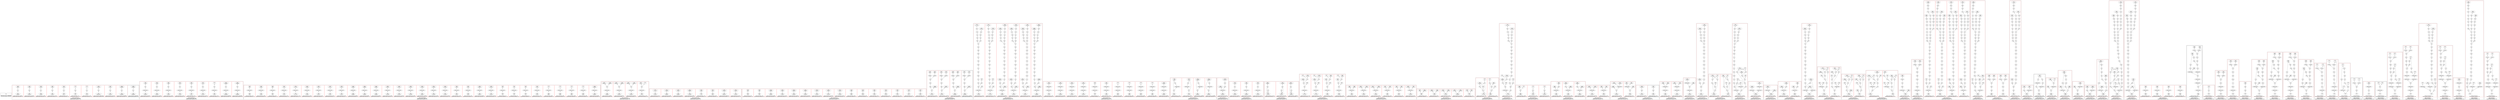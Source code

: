 strict digraph {
rankdir=BT
subgraph {
Stats [shape=plaintext]
cluster=true
label="Total loads executed: 10361602495\nTotal stores executed: 524915052"
}
subgraph {
subgraph {
{
rank=min
"0_0_290" [label="Load\n304948660"]
}
"0_0_288" [label="Phi"]
"0_0_290" -> "0_0_288"
"0_0_278" [label="Load\n30494866"]
"0_0_288" -> "0_0_278"
cluster=true
label="Dynamic executions: 304948660\nCaptured memory operations: 3.0%"
}
subgraph {
"0_1_386" [label="Phi"]
"0_1_376" [label="Load\n30494866"]
"0_1_386" -> "0_1_376"
{
rank=min
"0_1_388" [label="Load\n304948660"]
}
"0_1_388" -> "0_1_386"
cluster=true
label="Dynamic executions: 304948660\nCaptured memory operations: 3.0%"
color=red
}
subgraph {
{
rank=min
"0_4_1070" [label="Load\n13673453"]
}
"0_4_1069" [label="Phi"]
"0_4_1070" -> "0_4_1069"
"0_4_1063" [label="Load\n107614"]
"0_4_1069" -> "0_4_1063"
cluster=true
label="Dynamic executions: 13673453\nCaptured memory operations: 0.1%"
color=red
}
subgraph {
{
rank=min
"0_5_1079" [label="Load\n6948554249"]
}
"0_5_1078" [label="Phi"]
"0_5_1079" -> "0_5_1078"
"0_5_1072" [label="Load\n13673453"]
"0_5_1078" -> "0_5_1072"
cluster=true
label="Dynamic executions: 6948554249\nCaptured memory operations: 63.9%"
color=red
}
subgraph {
{
rank=min
"0_6_1313" [label="Load\n107614"]
}
"0_6_1312" [label="Phi"]
"0_6_1313" -> "0_6_1312"
"0_6_1307" [label="Load\n1"]
"0_6_1312" -> "0_6_1307"
cluster=true
label="Dynamic executions: 107614\nCaptured memory operations: 0.0%"
color=red
}
subgraph {
{
rank=min
"0_7_1340" [label="Load\n72271"]
}
"0_7_1312" [label="Phi"]
"0_7_1340" -> "0_7_1312"
"0_7_1307" [label="Load\n1"]
"0_7_1312" -> "0_7_1307"
cluster=true
label="Dynamic executions: 72271\nCaptured memory operations: 0.0%"
color=red
}
subgraph {
"0_8_1698" [label="Phi"]
"0_8_1583" [label="Load\n107614"]
"0_8_1698" -> "0_8_1583"
{
rank=min
"0_8_1701" [label="Load\n131071"]
}
"0_8_1701" -> "0_8_1698"
cluster=true
label="Dynamic executions: 131071\nCaptured memory operations: 0.0%"
color=red
}
subgraph {
{
rank=min
"0_9_1740" [label="Load\n1076140"]
}
"0_9_1738" [label="Phi"]
"0_9_1740" -> "0_9_1738"
"0_9_1727" [label="Load\n107614"]
"0_9_1738" -> "0_9_1727"
cluster=true
label="Dynamic executions: 1076140\nCaptured memory operations: 0.0%"
color=red
}
subgraph {
{
rank=min
"0_10_2075" [label="Load\n1310560"]
}
"0_10_2073" [label="Phi"]
"0_10_2075" -> "0_10_2073"
"0_10_2062" [label="Load\n131056"]
"0_10_2073" -> "0_10_2062"
cluster=true
label="Dynamic executions: 1310560\nCaptured memory operations: 0.0%"
color=red
}
subgraph {
"0_11_2374" [label="Phi"]
"0_11_2344" [label="Load\n471845"]
"0_11_2374" -> "0_11_2344"
{
rank=min
"0_11_2375" [label="Load\n19559459"]
}
"0_11_2375" -> "0_11_2374"
cluster=true
label="Dynamic executions: 19559459\nCaptured memory operations: 0.1%"
color=red
}
subgraph {
{
rank=min
"0_14_3291" [label="Load\n13648443"]
}
"0_14_3290" [label="Phi"]
"0_14_3291" -> "0_14_3290"
"0_14_3283" [label="Load\n105630"]
"0_14_3290" -> "0_14_3283"
cluster=true
label="Dynamic executions: 13648443\nCaptured memory operations: 0.1%"
color=red
}
cluster=true
label="Static occurrences: 15\nDynamic executions: 7608030601\nCaptured memory operations: 70.5%"
}
subgraph {
subgraph {
{
rank=min
"1_0_300" [label="Load\n304948660"]
}
"1_0_299" [label="GetElementPtr"]
"1_0_300" -> "1_0_299"
"1_0_288" [label="Phi"]
"1_0_299" -> "1_0_288"
"1_0_278" [label="Load\n30494866"]
"1_0_288" -> "1_0_278"
cluster=true
label="Dynamic executions: 304948660\nCaptured memory operations: 3.0%"
color=red
}
subgraph {
"1_1_386" [label="Phi"]
"1_1_376" [label="Load\n30494866"]
"1_1_386" -> "1_1_376"
"1_1_397" [label="GetElementPtr"]
"1_1_397" -> "1_1_386"
{
rank=min
"1_1_398" [label="Load\n304948660"]
}
"1_1_398" -> "1_1_397"
cluster=true
label="Dynamic executions: 304948660\nCaptured memory operations: 3.0%"
color=red
}
subgraph {
{
rank=min
"1_4_1315" [label="Load\n107614"]
}
"1_4_1314" [label="GetElementPtr"]
"1_4_1315" -> "1_4_1314"
"1_4_1312" [label="Phi"]
"1_4_1314" -> "1_4_1312"
"1_4_1307" [label="Load\n1"]
"1_4_1312" -> "1_4_1307"
cluster=true
label="Dynamic executions: 107614\nCaptured memory operations: 0.0%"
color=red
}
subgraph {
"1_5_1318" [label="Phi"]
"1_5_1313" [label="Load\n107614"]
"1_5_1318" -> "1_5_1313"
{
rank=min
"1_5_1320" [label="Load\n13673453"]
}
"1_5_1319" [label="GetElementPtr"]
"1_5_1320" -> "1_5_1319"
"1_5_1319" -> "1_5_1318"
cluster=true
label="Dynamic executions: 13673453\nCaptured memory operations: 0.1%"
color=red
}
subgraph {
"1_7_1698" [label="Phi"]
"1_7_1583" [label="Load\n107614"]
"1_7_1698" -> "1_7_1583"
"1_7_1704" [label="GetElementPtr"]
"1_7_1704" -> "1_7_1698"
{
rank=min
"1_7_1705" [label="Load\n131071"]
}
"1_7_1705" -> "1_7_1704"
cluster=true
label="Dynamic executions: 131071\nCaptured memory operations: 0.0%"
color=red
}
subgraph {
{
rank=min
"1_8_1750" [label="Load\n1076140"]
}
"1_8_1749" [label="GetElementPtr"]
"1_8_1750" -> "1_8_1749"
"1_8_1738" [label="Phi"]
"1_8_1727" [label="Load\n107614"]
"1_8_1738" -> "1_8_1727"
"1_8_1749" -> "1_8_1738"
cluster=true
label="Dynamic executions: 1076140\nCaptured memory operations: 0.0%"
color=red
}
subgraph {
"1_9_2084" [label="GetElementPtr"]
"1_9_2073" [label="Phi"]
"1_9_2084" -> "1_9_2073"
"1_9_2062" [label="Load\n131056"]
"1_9_2073" -> "1_9_2062"
{
rank=min
"1_9_2085" [label="Load\n1310560"]
}
"1_9_2085" -> "1_9_2084"
cluster=true
label="Dynamic executions: 1310560\nCaptured memory operations: 0.0%"
color=red
}
subgraph {
{
rank=min
"1_10_2379" [label="Load\n19559459"]
}
"1_10_2378" [label="GetElementPtr"]
"1_10_2379" -> "1_10_2378"
"1_10_2374" [label="Phi"]
"1_10_2344" [label="Load\n471845"]
"1_10_2374" -> "1_10_2344"
"1_10_2378" -> "1_10_2374"
cluster=true
label="Dynamic executions: 19559459\nCaptured memory operations: 0.1%"
color=red
}
subgraph {
{
rank=min
"1_11_2408" [label="Load\n19559459"]
}
"1_11_2407" [label="GetElementPtr"]
"1_11_2408" -> "1_11_2407"
"1_11_2406" [label="Phi"]
"1_11_2407" -> "1_11_2406"
"1_11_2344" [label="Load\n471845"]
"1_11_2406" -> "1_11_2344"
cluster=true
label="Dynamic executions: 19559459\nCaptured memory operations: 0.1%"
color=red
}
cluster=true
label="Static occurrences: 12\nDynamic executions: 665315096\nCaptured memory operations: 6.6%"
}
subgraph {
subgraph {
"2_10_270" [label="GetElementPtr"]
"2_10_269" [label="Load\n30494867"]
"2_10_270" -> "2_10_269"
{
rank=min
"2_10_271" [label="Load\n30494867"]
}
"2_10_271" -> "2_10_270"
cluster=true
label="Dynamic executions: 30494867\nCaptured memory operations: 0.5%"
color=red
}
subgraph {
{
rank=min
"2_15_657" [label="Load\n26903"]
}
"2_15_641" [label="GetElementPtr"]
"2_15_657" -> "2_15_641"
"2_15_624" [label="Load\n1"]
"2_15_641" -> "2_15_624"
cluster=true
label="Dynamic executions: 26903\nCaptured memory operations: 0.0%"
color=red
}
subgraph {
"2_16_642" [label="GetElementPtr"]
"2_16_624" [label="Load\n1"]
"2_16_642" -> "2_16_624"
{
rank=min
"2_16_658" [label="Load\n26903"]
}
"2_16_658" -> "2_16_642"
cluster=true
label="Dynamic executions: 26903\nCaptured memory operations: 0.0%"
color=red
}
subgraph {
{
rank=min
"2_17_661" [label="Load\n26903"]
}
"2_17_643" [label="GetElementPtr"]
"2_17_661" -> "2_17_643"
"2_17_624" [label="Load\n1"]
"2_17_643" -> "2_17_624"
cluster=true
label="Dynamic executions: 26903\nCaptured memory operations: 0.0%"
color=red
}
subgraph {
"2_18_644" [label="GetElementPtr"]
"2_18_624" [label="Load\n1"]
"2_18_644" -> "2_18_624"
{
rank=min
"2_18_662" [label="Load\n26903"]
}
"2_18_662" -> "2_18_644"
cluster=true
label="Dynamic executions: 26903\nCaptured memory operations: 0.0%"
color=red
}
subgraph {
{
rank=min
"2_40_1063" [label="Load\n107614"]
}
"2_40_1062" [label="GetElementPtr"]
"2_40_1063" -> "2_40_1062"
"2_40_1061" [label="Load\n107614"]
"2_40_1062" -> "2_40_1061"
cluster=true
label="Dynamic executions: 107614\nCaptured memory operations: 0.0%"
color=red
}
subgraph {
"2_41_1102" [label="GetElementPtr"]
"2_41_1101" [label="Load\n100"]
"2_41_1102" -> "2_41_1101"
{
rank=min
"2_41_1103" [label="Load\n100"]
}
"2_41_1103" -> "2_41_1102"
cluster=true
label="Dynamic executions: 100\nCaptured memory operations: 0.0%"
color=red
}
subgraph {
{
rank=min
"2_42_1112" [label="Load\n100"]
}
"2_42_1111" [label="GetElementPtr"]
"2_42_1112" -> "2_42_1111"
"2_42_1106" [label="Load\n100"]
"2_42_1111" -> "2_42_1106"
cluster=true
label="Dynamic executions: 100\nCaptured memory operations: 0.0%"
color=red
}
subgraph {
"2_43_1115" [label="GetElementPtr"]
"2_43_1106" [label="Load\n100"]
"2_43_1115" -> "2_43_1106"
{
rank=min
"2_43_1116" [label="Load\n100"]
}
"2_43_1116" -> "2_43_1115"
cluster=true
label="Dynamic executions: 100\nCaptured memory operations: 0.0%"
color=red
}
subgraph {
"2_53_1327" [label="GetElementPtr"]
"2_53_1320" [label="Load\n13673453"]
"2_53_1327" -> "2_53_1320"
{
rank=min
"2_53_1328" [label="Load\n13673453"]
}
"2_53_1328" -> "2_53_1327"
cluster=true
label="Dynamic executions: 13673453\nCaptured memory operations: 0.2%"
color=red
}
subgraph {
{
rank=min
"2_58_1515" [label="Load\n20840974"]
}
"2_58_1514" [label="GetElementPtr"]
"2_58_1515" -> "2_58_1514"
"2_58_1511" [label="Load\n20840978"]
"2_58_1514" -> "2_58_1511"
cluster=true
label="Dynamic executions: 20840974\nCaptured memory operations: 0.3%"
color=red
}
subgraph {
{
rank=min
"2_60_1861" [label="Load\n53163"]
}
"2_60_1860" [label="GetElementPtr"]
"2_60_1861" -> "2_60_1860"
"2_60_1857" [label="Load\n53164"]
"2_60_1860" -> "2_60_1857"
cluster=true
label="Dynamic executions: 53163\nCaptured memory operations: 0.0%"
color=red
}
subgraph {
{
rank=min
"2_61_2135" [label="Load\n131043"]
}
"2_61_2134" [label="GetElementPtr"]
"2_61_2135" -> "2_61_2134"
"2_61_2130" [label="Load\n131056"]
"2_61_2134" -> "2_61_2130"
cluster=true
label="Dynamic executions: 131043\nCaptured memory operations: 0.0%"
color=red
}
subgraph {
{
rank=min
"2_63_2215" [label="Load\n23740409"]
}
"2_63_2214" [label="GetElementPtr"]
"2_63_2215" -> "2_63_2214"
"2_63_2211" [label="Load\n23740409"]
"2_63_2214" -> "2_63_2211"
cluster=true
label="Dynamic executions: 23740409\nCaptured memory operations: 0.4%"
color=red
}
subgraph {
{
rank=min
"2_64_2218" [label="Load\n23740409"]
}
"2_64_2217" [label="GetElementPtr"]
"2_64_2218" -> "2_64_2217"
"2_64_2211" [label="Load\n23740409"]
"2_64_2217" -> "2_64_2211"
cluster=true
label="Dynamic executions: 23740409\nCaptured memory operations: 0.4%"
color=red
}
subgraph {
"2_65_2222" [label="GetElementPtr"]
"2_65_2211" [label="Load\n23740409"]
"2_65_2222" -> "2_65_2211"
{
rank=min
"2_65_2223" [label="Load\n11968229"]
}
"2_65_2223" -> "2_65_2222"
cluster=true
label="Dynamic executions: 11968229\nCaptured memory operations: 0.3%"
color=red
}
subgraph {
{
rank=min
"2_66_2235" [label="Load\n16075990"]
}
"2_66_2234" [label="GetElementPtr"]
"2_66_2235" -> "2_66_2234"
"2_66_2231" [label="Load\n16075997"]
"2_66_2234" -> "2_66_2231"
cluster=true
label="Dynamic executions: 16075990\nCaptured memory operations: 0.2%"
color=red
}
subgraph {
{
rank=min
"2_67_2239" [label="Load\n16075990"]
}
"2_67_2238" [label="GetElementPtr"]
"2_67_2239" -> "2_67_2238"
"2_67_2231" [label="Load\n16075997"]
"2_67_2238" -> "2_67_2231"
cluster=true
label="Dynamic executions: 16075990\nCaptured memory operations: 0.2%"
color=red
}
subgraph {
{
rank=min
"2_68_2242" [label="Load\n16075990"]
}
"2_68_2241" [label="GetElementPtr"]
"2_68_2242" -> "2_68_2241"
"2_68_2231" [label="Load\n16075997"]
"2_68_2241" -> "2_68_2231"
cluster=true
label="Dynamic executions: 16075990\nCaptured memory operations: 0.2%"
color=red
}
subgraph {
{
rank=min
"2_71_2484" [label="Load\n6918996"]
}
"2_71_2483" [label="GetElementPtr"]
"2_71_2484" -> "2_71_2483"
"2_71_2480" [label="Load\n6918996"]
"2_71_2483" -> "2_71_2480"
cluster=true
label="Dynamic executions: 6918996\nCaptured memory operations: 0.1%"
color=red
}
subgraph {
"2_72_2486" [label="GetElementPtr"]
"2_72_2480" [label="Load\n6918996"]
"2_72_2486" -> "2_72_2480"
{
rank=min
"2_72_2487" [label="Load\n6918996"]
}
"2_72_2487" -> "2_72_2486"
cluster=true
label="Dynamic executions: 6918996\nCaptured memory operations: 0.1%"
color=red
}
subgraph {
{
rank=min
"2_73_2492" [label="Load\n6918996"]
}
"2_73_2491" [label="GetElementPtr"]
"2_73_2492" -> "2_73_2491"
"2_73_2480" [label="Load\n6918996"]
"2_73_2491" -> "2_73_2480"
cluster=true
label="Dynamic executions: 6918996\nCaptured memory operations: 0.1%"
color=red
}
subgraph {
"2_74_2503" [label="GetElementPtr"]
"2_74_2500" [label="Load\n9767104"]
"2_74_2503" -> "2_74_2500"
{
rank=min
"2_74_2504" [label="Load\n9767097"]
}
"2_74_2504" -> "2_74_2503"
cluster=true
label="Dynamic executions: 9767097\nCaptured memory operations: 0.1%"
color=red
}
subgraph {
"2_75_2507" [label="GetElementPtr"]
"2_75_2500" [label="Load\n9767104"]
"2_75_2507" -> "2_75_2500"
{
rank=min
"2_75_2508" [label="Load\n9767097"]
}
"2_75_2508" -> "2_75_2507"
cluster=true
label="Dynamic executions: 9767097\nCaptured memory operations: 0.1%"
color=red
}
subgraph {
"2_76_2510" [label="GetElementPtr"]
"2_76_2500" [label="Load\n9767104"]
"2_76_2510" -> "2_76_2500"
{
rank=min
"2_76_2511" [label="Load\n9767097"]
}
"2_76_2511" -> "2_76_2510"
cluster=true
label="Dynamic executions: 9767097\nCaptured memory operations: 0.1%"
color=red
}
subgraph {
{
rank=min
"2_77_2542" [label="Load\n6754458"]
}
"2_77_2541" [label="GetElementPtr"]
"2_77_2542" -> "2_77_2541"
"2_77_2538" [label="Load\n6754459"]
"2_77_2541" -> "2_77_2538"
cluster=true
label="Dynamic executions: 6754458\nCaptured memory operations: 0.1%"
color=red
}
subgraph {
{
rank=min
"2_78_2769" [label="Load\n16777180"]
}
"2_78_2768" [label="GetElementPtr"]
"2_78_2769" -> "2_78_2768"
"2_78_2764" [label="Load\n16777200"]
"2_78_2768" -> "2_78_2764"
cluster=true
label="Dynamic executions: 16777180\nCaptured memory operations: 0.3%"
color=red
}
subgraph {
{
rank=min
"2_88_3146" [label="Load\n107614"]
}
"2_88_3145" [label="GetElementPtr"]
"2_88_3146" -> "2_88_3145"
"2_88_3144" [label="Load\n107614"]
"2_88_3145" -> "2_88_3144"
cluster=true
label="Dynamic executions: 107614\nCaptured memory operations: 0.0%"
color=red
}
subgraph {
{
rank=min
"2_91_3274" [label="Load\n1650"]
}
"2_91_3272" [label="GetElementPtr"]
"2_91_3274" -> "2_91_3272"
"2_91_3271" [label="Load\n1650"]
"2_91_3272" -> "2_91_3271"
cluster=true
label="Dynamic executions: 1650\nCaptured memory operations: 0.0%"
color=red
}
subgraph {
{
rank=min
"2_92_3309" [label="Load\n105629"]
}
"2_92_3288" [label="GetElementPtr"]
"2_92_3309" -> "2_92_3288"
"2_92_3262" [label="Load\n105630"]
"2_92_3288" -> "2_92_3262"
cluster=true
label="Dynamic executions: 105629\nCaptured memory operations: 0.0%"
color=red
}
subgraph {
{
rank=min
"2_93_3440" [label="Load\n1650"]
}
"2_93_3438" [label="GetElementPtr"]
"2_93_3440" -> "2_93_3438"
"2_93_3437" [label="Load\n1650"]
"2_93_3438" -> "2_93_3437"
cluster=true
label="Dynamic executions: 1650\nCaptured memory operations: 0.0%"
color=red
}
cluster=true
label="Static occurrences: 96\nDynamic executions: 246892529\nCaptured memory operations: 5.5%"
}
subgraph {
subgraph {
{
rank=min
"3_2_1413" [label="Load\n107614"]
}
"3_2_1412" [label="GetElementPtr"]
"3_2_1413" -> "3_2_1412"
"3_2_1410" [label="Phi"]
"3_2_1411" [label="Load\n107614"]
"3_2_1410" -> "3_2_1411"
"3_2_1412" -> "3_2_1410"
"3_2_1407" [label="Load\n1"]
"3_2_1410" -> "3_2_1407"
cluster=true
label="Dynamic executions: 107614\nCaptured memory operations: 0.0%"
color=red
}
subgraph {
"3_5_1495" [label="Phi"]
"3_5_1464" [label="Load\n60991028"]
"3_5_1495" -> "3_5_1464"
"3_5_1511" [label="Load\n20840978"]
"3_5_1495" -> "3_5_1511"
"3_5_1496" [label="GetElementPtr"]
"3_5_1496" -> "3_5_1495"
{
rank=min
"3_5_1497" [label="Load\n81832002"]
}
"3_5_1497" -> "3_5_1496"
cluster=true
label="Dynamic executions: 81832002\nCaptured memory operations: 1.5%"
color=red
}
subgraph {
"3_6_1495" [label="Phi"]
"3_6_1464" [label="Load\n60991028"]
"3_6_1495" -> "3_6_1464"
"3_6_1500" [label="GetElementPtr"]
"3_6_1500" -> "3_6_1495"
"3_6_1511" [label="Load\n20840978"]
"3_6_1495" -> "3_6_1511"
{
rank=min
"3_6_1501" [label="Load\n81832002"]
}
"3_6_1501" -> "3_6_1500"
cluster=true
label="Dynamic executions: 81832002\nCaptured memory operations: 1.5%"
color=red
}
subgraph {
"3_7_1495" [label="Phi"]
"3_7_1464" [label="Load\n60991028"]
"3_7_1495" -> "3_7_1464"
{
rank=min
"3_7_1506" [label="Load\n20949882"]
}
"3_7_1505" [label="GetElementPtr"]
"3_7_1506" -> "3_7_1505"
"3_7_1511" [label="Load\n20840978"]
"3_7_1495" -> "3_7_1511"
"3_7_1505" -> "3_7_1495"
cluster=true
label="Dynamic executions: 20949882\nCaptured memory operations: 0.9%"
color=red
}
cluster=true
label="Static occurrences: 8\nDynamic executions: 184721500\nCaptured memory operations: 4.5%"
}
subgraph {
subgraph {
{
rank=min
"4_14_1323" [label="Load\n13673453"]
}
"4_14_1320" [label="Load\n13673453"]
"4_14_1323" -> "4_14_1320"
cluster=true
label="Dynamic executions: 13673453\nCaptured memory operations: 0.2%"
color=red
}
subgraph {
{
rank=min
"4_16_1464" [label="Load\n60991028"]
}
"4_16_1461" [label="Load\n61097346"]
"4_16_1464" -> "4_16_1461"
cluster=true
label="Dynamic executions: 60991028\nCaptured memory operations: 1.1%"
color=red
}
subgraph {
{
rank=min
"4_19_1870" [label="Load\n54450"]
}
"4_19_1853" [label="Load\n107614"]
"4_19_1870" -> "4_19_1853"
cluster=true
label="Dynamic executions: 54450\nCaptured memory operations: 0.0%"
color=red
}
subgraph {
{
rank=min
"4_20_2157" [label="Load\n27782"]
}
"4_20_2151" [label="Load\n131056"]
"4_20_2157" -> "4_20_2151"
cluster=true
label="Dynamic executions: 27782\nCaptured memory operations: 0.0%"
color=red
}
subgraph {
{
rank=min
"4_21_2211" [label="Load\n23740409"]
}
"4_21_2208" [label="Load\n30494865"]
"4_21_2211" -> "4_21_2208"
cluster=true
label="Dynamic executions: 23740409\nCaptured memory operations: 0.4%"
color=red
}
subgraph {
{
rank=min
"4_25_2480" [label="Load\n6918996"]
}
"4_25_2477" [label="Load\n13673452"]
"4_25_2480" -> "4_25_2477"
cluster=true
label="Dynamic executions: 6918996\nCaptured memory operations: 0.1%"
color=red
}
subgraph {
{
rank=min
"4_26_2551" [label="Load\n6918994"]
}
"4_26_2534" [label="Load\n13673453"]
"4_26_2551" -> "4_26_2534"
cluster=true
label="Dynamic executions: 6918994\nCaptured memory operations: 0.1%"
color=red
}
subgraph {
{
rank=min
"4_27_2791" [label="Load\n3575536"]
}
"4_27_2785" [label="Load\n16777200"]
"4_27_2791" -> "4_27_2785"
cluster=true
label="Dynamic executions: 3575536\nCaptured memory operations: 0.1%"
color=red
}
cluster=true
label="Static occurrences: 39\nDynamic executions: 115900650\nCaptured memory operations: 2.8%"
}
subgraph {
subgraph {
{
rank=min
"5_9_1702" [label="Store\n131071"]
}
"5_9_1701" [label="Load\n131071"]
"5_9_1702" -> "5_9_1701"
cluster=true
label="Dynamic executions: 131071\nCaptured memory operations: 0.0%"
color=red
}
subgraph {
{
rank=min
"5_10_1706" [label="Store\n131071"]
}
"5_10_1705" [label="Load\n131071"]
"5_10_1706" -> "5_10_1705"
cluster=true
label="Dynamic executions: 131071\nCaptured memory operations: 0.0%"
color=red
}
subgraph {
{
rank=min
"5_11_1806" [label="Store\n107614"]
}
"5_11_1804" [label="Load\n107614"]
"5_11_1806" -> "5_11_1804"
cluster=true
label="Dynamic executions: 107614\nCaptured memory operations: 0.0%"
color=red
}
subgraph {
{
rank=min
"5_12_1812" [label="Store\n107614"]
}
"5_12_1811" [label="Load\n107614"]
"5_12_1812" -> "5_12_1811"
cluster=true
label="Dynamic executions: 107614\nCaptured memory operations: 0.0%"
color=red
}
subgraph {
{
rank=min
"5_14_1828" [label="Store\n107614"]
}
"5_14_1826" [label="Load\n107614"]
"5_14_1828" -> "5_14_1826"
cluster=true
label="Dynamic executions: 107614\nCaptured memory operations: 0.0%"
color=red
}
subgraph {
{
rank=min
"5_15_1868" [label="Store\n53164"]
}
"5_15_1867" [label="Load\n53164"]
"5_15_1868" -> "5_15_1867"
cluster=true
label="Dynamic executions: 53164\nCaptured memory operations: 0.0%"
color=red
}
subgraph {
{
rank=min
"5_16_1871" [label="Store\n54450"]
}
"5_16_1870" [label="Load\n54450"]
"5_16_1871" -> "5_16_1870"
cluster=true
label="Dynamic executions: 54450\nCaptured memory operations: 0.0%"
color=red
}
subgraph {
{
rank=min
"5_17_2262" [label="Store\n13673453"]
}
"5_17_2260" [label="Load\n13673453"]
"5_17_2262" -> "5_17_2260"
cluster=true
label="Dynamic executions: 13673453\nCaptured memory operations: 0.2%"
color=red
}
subgraph {
{
rank=min
"5_20_2284" [label="Store\n13673453"]
}
"5_20_2282" [label="Load\n13673453"]
"5_20_2284" -> "5_20_2282"
cluster=true
label="Dynamic executions: 13673453\nCaptured memory operations: 0.2%"
color=red
}
subgraph {
{
rank=min
"5_21_2334" [label="Store\n13673453"]
}
"5_21_2329" [label="Load\n13673453"]
"5_21_2334" -> "5_21_2329"
cluster=true
label="Dynamic executions: 13673453\nCaptured memory operations: 0.2%"
color=red
}
subgraph {
{
rank=min
"5_22_2376" [label="Store\n19559459"]
}
"5_22_2375" [label="Load\n19559459"]
"5_22_2376" -> "5_22_2375"
cluster=true
label="Dynamic executions: 19559459\nCaptured memory operations: 0.3%"
color=red
}
subgraph {
{
rank=min
"5_23_2380" [label="Store\n19559459"]
}
"5_23_2379" [label="Load\n19559459"]
"5_23_2380" -> "5_23_2379"
cluster=true
label="Dynamic executions: 19559459\nCaptured memory operations: 0.3%"
color=red
}
subgraph {
{
rank=min
"5_26_2549" [label="Store\n6754459"]
}
"5_26_2548" [label="Load\n6754459"]
"5_26_2549" -> "5_26_2548"
cluster=true
label="Dynamic executions: 6754459\nCaptured memory operations: 0.1%"
color=red
}
subgraph {
{
rank=min
"5_27_2552" [label="Store\n6918994"]
}
"5_27_2551" [label="Load\n6918994"]
"5_27_2552" -> "5_27_2551"
cluster=true
label="Dynamic executions: 6918994\nCaptured memory operations: 0.1%"
color=red
}
subgraph {
{
rank=min
"5_43_3275" [label="Store\n1650"]
}
"5_43_3274" [label="Load\n1650"]
"5_43_3275" -> "5_43_3274"
cluster=true
label="Dynamic executions: 1650\nCaptured memory operations: 0.0%"
color=red
}
subgraph {
{
rank=min
"5_46_3441" [label="Store\n1650"]
}
"5_46_3440" [label="Load\n1650"]
"5_46_3441" -> "5_46_3440"
cluster=true
label="Dynamic executions: 1650\nCaptured memory operations: 0.0%"
color=red
}
cluster=true
label="Static occurrences: 51\nDynamic executions: 94508663\nCaptured memory operations: 1.7%"
}
subgraph {
subgraph {
{
rank=min
"6_0_473" [label="Store\n30494866"]
}
"6_0_375" [label="Phi"]
"6_0_473" -> "6_0_375"
"6_0_360" [label="PtrToInt"]
"6_0_357" [label="Load\n42733"]
"6_0_360" -> "6_0_357"
"6_0_363" [label="Add"]
"6_0_375" -> "6_0_363"
"6_0_361" [label="Sub"]
"6_0_361" -> "6_0_360"
"6_0_359" [label="PtrToInt"]
"6_0_361" -> "6_0_359"
"6_0_356" [label="Load\n42733"]
"6_0_359" -> "6_0_356"
"6_0_362" [label="SDiv"]
"6_0_363" -> "6_0_362"
"6_0_362" -> "6_0_361"
"6_0_373" [label="Load\n30452133"]
"6_0_375" -> "6_0_373"
cluster=true
label="Dynamic executions: 30494866\nCaptured memory operations: 0.5%"
}
subgraph {
{
rank=min
"6_1_474" [label="Store\n30494866"]
}
"6_1_471" [label="Phi"]
"6_1_474" -> "6_1_471"
"6_1_461" [label="Add"]
"6_1_471" -> "6_1_461"
"6_1_459" [label="Sub"]
"6_1_458" [label="PtrToInt"]
"6_1_459" -> "6_1_458"
"6_1_460" [label="SDiv"]
"6_1_461" -> "6_1_460"
"6_1_460" -> "6_1_459"
"6_1_457" [label="PtrToInt"]
"6_1_459" -> "6_1_457"
"6_1_454" [label="Load\n64881"]
"6_1_457" -> "6_1_454"
"6_1_469" [label="Load\n30429985"]
"6_1_471" -> "6_1_469"
"6_1_455" [label="Load\n64881"]
"6_1_458" -> "6_1_455"
cluster=true
label="Dynamic executions: 30494866\nCaptured memory operations: 0.5%"
color=red
}
subgraph {
"6_2_360" [label="PtrToInt"]
"6_2_357" [label="Load\n42733"]
"6_2_360" -> "6_2_357"
"6_2_375" [label="Phi"]
"6_2_363" [label="Add"]
"6_2_375" -> "6_2_363"
{
rank=min
"6_2_521" [label="Store\n13673453"]
}
"6_2_521" -> "6_2_375"
"6_2_361" [label="Sub"]
"6_2_359" [label="PtrToInt"]
"6_2_361" -> "6_2_359"
"6_2_356" [label="Load\n42733"]
"6_2_359" -> "6_2_356"
"6_2_361" -> "6_2_360"
"6_2_362" [label="SDiv"]
"6_2_363" -> "6_2_362"
"6_2_362" -> "6_2_361"
"6_2_373" [label="Load\n30452133"]
"6_2_375" -> "6_2_373"
cluster=true
label="Dynamic executions: 13673453\nCaptured memory operations: 0.4%"
color=red
}
subgraph {
"6_3_459" [label="Sub"]
"6_3_458" [label="PtrToInt"]
"6_3_459" -> "6_3_458"
"6_3_471" [label="Phi"]
"6_3_461" [label="Add"]
"6_3_471" -> "6_3_461"
"6_3_460" [label="SDiv"]
"6_3_461" -> "6_3_460"
"6_3_460" -> "6_3_459"
"6_3_457" [label="PtrToInt"]
"6_3_459" -> "6_3_457"
"6_3_454" [label="Load\n64881"]
"6_3_457" -> "6_3_454"
{
rank=min
"6_3_522" [label="Store\n13673453"]
}
"6_3_522" -> "6_3_471"
"6_3_469" [label="Load\n30429985"]
"6_3_471" -> "6_3_469"
"6_3_455" [label="Load\n64881"]
"6_3_458" -> "6_3_455"
cluster=true
label="Dynamic executions: 13673453\nCaptured memory operations: 0.4%"
color=red
}
cluster=true
label="Static occurrences: 4\nDynamic executions: 88336638\nCaptured memory operations: 1.9%"
}
subgraph {
subgraph {
"7_0_2182" [label="Mul"]
"7_0_2181" [label="Xor"]
"7_0_2182" -> "7_0_2181"
"7_0_2172" [label="Xor"]
"7_0_2171" [label="LShr"]
"7_0_2172" -> "7_0_2171"
"7_0_2170" [label="Mul"]
"7_0_2171" -> "7_0_2170"
"7_0_2169" [label="Load\n30494866"]
"7_0_2170" -> "7_0_2169"
"7_0_2191" [label="Xor"]
"7_0_2190" [label="LShr"]
"7_0_2191" -> "7_0_2190"
"7_0_2192" [label="Mul"]
"7_0_2192" -> "7_0_2191"
"7_0_2188" [label="Xor"]
"7_0_2187" [label="LShr"]
"7_0_2188" -> "7_0_2187"
"7_0_2183" [label="Add"]
"7_0_2183" -> "7_0_2182"
"7_0_2186" [label="Mul"]
"7_0_2187" -> "7_0_2186"
"7_0_2178" [label="LShr"]
"7_0_2177" [label="Mul"]
"7_0_2178" -> "7_0_2177"
"7_0_2189" [label="Mul"]
"7_0_2190" -> "7_0_2189"
"7_0_2173" [label="Mul"]
"7_0_2173" -> "7_0_2172"
"7_0_2180" [label="Mul"]
"7_0_2181" -> "7_0_2180"
"7_0_2185" [label="Xor"]
"7_0_2184" [label="LShr"]
"7_0_2185" -> "7_0_2184"
"7_0_2196" [label="And"]
"7_0_2195" [label="Add"]
"7_0_2196" -> "7_0_2195"
{
rank=min
"7_0_2208" [label="Load\n30494865"]
}
"7_0_2207" [label="GetElementPtr"]
"7_0_2208" -> "7_0_2207"
"7_0_2179" [label="Xor"]
"7_0_2180" -> "7_0_2179"
"7_0_2194" [label="Load\n30494866"]
"7_0_2195" -> "7_0_2194"
"7_0_2202" [label="Load\n30494865"]
"7_0_2207" -> "7_0_2202"
"7_0_2186" -> "7_0_2185"
"7_0_2179" -> "7_0_2178"
"7_0_2174" [label="Add"]
"7_0_2181" -> "7_0_2174"
"7_0_2207" -> "7_0_2196"
"7_0_2189" -> "7_0_2188"
"7_0_2176" [label="Load\n30494866"]
"7_0_2177" -> "7_0_2176"
"7_0_2184" -> "7_0_2183"
"7_0_2196" -> "7_0_2192"
"7_0_2174" -> "7_0_2173"
cluster=true
label="Dynamic executions: 30494865\nCaptured memory operations: 1.4%"
color=red
}
subgraph {
{
rank=min
"7_1_2477" [label="Load\n13673452"]
}
"7_1_2476" [label="GetElementPtr"]
"7_1_2477" -> "7_1_2476"
"7_1_2442" [label="Mul"]
"7_1_2441" [label="Xor"]
"7_1_2442" -> "7_1_2441"
"7_1_2453" [label="LShr"]
"7_1_2452" [label="Add"]
"7_1_2453" -> "7_1_2452"
"7_1_2458" [label="Mul"]
"7_1_2457" [label="Xor"]
"7_1_2458" -> "7_1_2457"
"7_1_2456" [label="LShr"]
"7_1_2457" -> "7_1_2456"
"7_1_2455" [label="Mul"]
"7_1_2456" -> "7_1_2455"
"7_1_2450" [label="Xor"]
"7_1_2449" [label="Mul"]
"7_1_2450" -> "7_1_2449"
"7_1_2454" [label="Xor"]
"7_1_2454" -> "7_1_2453"
"7_1_2460" [label="Xor"]
"7_1_2459" [label="LShr"]
"7_1_2460" -> "7_1_2459"
"7_1_2440" [label="LShr"]
"7_1_2441" -> "7_1_2440"
"7_1_2465" [label="And"]
"7_1_2464" [label="Add"]
"7_1_2465" -> "7_1_2464"
"7_1_2439" [label="Mul"]
"7_1_2440" -> "7_1_2439"
"7_1_2451" [label="Mul"]
"7_1_2452" -> "7_1_2451"
"7_1_2455" -> "7_1_2454"
"7_1_2461" [label="Mul"]
"7_1_2461" -> "7_1_2460"
"7_1_2476" -> "7_1_2465"
"7_1_2463" [label="Load\n13673453"]
"7_1_2464" -> "7_1_2463"
"7_1_2443" [label="Add"]
"7_1_2443" -> "7_1_2442"
"7_1_2448" [label="Xor"]
"7_1_2447" [label="LShr"]
"7_1_2448" -> "7_1_2447"
"7_1_2465" -> "7_1_2461"
"7_1_2446" [label="Mul"]
"7_1_2445" [label="Load\n13673453"]
"7_1_2446" -> "7_1_2445"
"7_1_2438" [label="Load\n13673453"]
"7_1_2439" -> "7_1_2438"
"7_1_2471" [label="Load\n13673452"]
"7_1_2476" -> "7_1_2471"
"7_1_2450" -> "7_1_2443"
"7_1_2451" -> "7_1_2450"
"7_1_2447" -> "7_1_2446"
"7_1_2459" -> "7_1_2458"
"7_1_2449" -> "7_1_2448"
cluster=true
label="Dynamic executions: 13673452\nCaptured memory operations: 0.6%"
color=red
}
subgraph {
"7_2_2442" [label="Mul"]
"7_2_2441" [label="Xor"]
"7_2_2442" -> "7_2_2441"
"7_2_2453" [label="LShr"]
"7_2_2452" [label="Add"]
"7_2_2453" -> "7_2_2452"
"7_2_2458" [label="Mul"]
"7_2_2457" [label="Xor"]
"7_2_2458" -> "7_2_2457"
"7_2_2530" [label="GetElementPtr"]
"7_2_2529" [label="And"]
"7_2_2530" -> "7_2_2529"
"7_2_2456" [label="LShr"]
"7_2_2457" -> "7_2_2456"
"7_2_2528" [label="Add"]
"7_2_2521" [label="Load\n13673453"]
"7_2_2528" -> "7_2_2521"
"7_2_2455" [label="Mul"]
"7_2_2456" -> "7_2_2455"
"7_2_2450" [label="Xor"]
"7_2_2449" [label="Mul"]
"7_2_2450" -> "7_2_2449"
"7_2_2454" [label="Xor"]
"7_2_2454" -> "7_2_2453"
"7_2_2529" -> "7_2_2528"
"7_2_2460" [label="Xor"]
"7_2_2459" [label="LShr"]
"7_2_2460" -> "7_2_2459"
"7_2_2440" [label="LShr"]
"7_2_2441" -> "7_2_2440"
{
rank=min
"7_2_2534" [label="Load\n13673453"]
}
"7_2_2534" -> "7_2_2530"
"7_2_2439" [label="Mul"]
"7_2_2440" -> "7_2_2439"
"7_2_2461" [label="Mul"]
"7_2_2529" -> "7_2_2461"
"7_2_2451" [label="Mul"]
"7_2_2452" -> "7_2_2451"
"7_2_2455" -> "7_2_2454"
"7_2_2461" -> "7_2_2460"
"7_2_2443" [label="Add"]
"7_2_2443" -> "7_2_2442"
"7_2_2448" [label="Xor"]
"7_2_2447" [label="LShr"]
"7_2_2448" -> "7_2_2447"
"7_2_2446" [label="Mul"]
"7_2_2445" [label="Load\n13673453"]
"7_2_2446" -> "7_2_2445"
"7_2_2523" [label="Load\n13673453"]
"7_2_2530" -> "7_2_2523"
"7_2_2438" [label="Load\n13673453"]
"7_2_2439" -> "7_2_2438"
"7_2_2450" -> "7_2_2443"
"7_2_2451" -> "7_2_2450"
"7_2_2447" -> "7_2_2446"
"7_2_2459" -> "7_2_2458"
"7_2_2449" -> "7_2_2448"
cluster=true
label="Dynamic executions: 13673453\nCaptured memory operations: 0.6%"
color=red
}
subgraph {
"7_3_2442" [label="Mul"]
"7_3_2441" [label="Xor"]
"7_3_2442" -> "7_3_2441"
"7_3_2453" [label="LShr"]
"7_3_2452" [label="Add"]
"7_3_2453" -> "7_3_2452"
"7_3_2458" [label="Mul"]
"7_3_2457" [label="Xor"]
"7_3_2458" -> "7_3_2457"
"7_3_2530" [label="GetElementPtr"]
"7_3_2529" [label="And"]
"7_3_2530" -> "7_3_2529"
"7_3_2456" [label="LShr"]
"7_3_2457" -> "7_3_2456"
"7_3_2528" [label="Add"]
"7_3_2521" [label="Load\n13673453"]
"7_3_2528" -> "7_3_2521"
"7_3_2455" [label="Mul"]
"7_3_2456" -> "7_3_2455"
"7_3_2450" [label="Xor"]
"7_3_2449" [label="Mul"]
"7_3_2450" -> "7_3_2449"
"7_3_2454" [label="Xor"]
"7_3_2454" -> "7_3_2453"
"7_3_2529" -> "7_3_2528"
"7_3_2460" [label="Xor"]
"7_3_2459" [label="LShr"]
"7_3_2460" -> "7_3_2459"
{
rank=min
"7_3_2553" [label="Load\n6918994"]
}
"7_3_2553" -> "7_3_2530"
"7_3_2440" [label="LShr"]
"7_3_2441" -> "7_3_2440"
"7_3_2439" [label="Mul"]
"7_3_2440" -> "7_3_2439"
"7_3_2461" [label="Mul"]
"7_3_2529" -> "7_3_2461"
"7_3_2451" [label="Mul"]
"7_3_2452" -> "7_3_2451"
"7_3_2455" -> "7_3_2454"
"7_3_2461" -> "7_3_2460"
"7_3_2443" [label="Add"]
"7_3_2443" -> "7_3_2442"
"7_3_2448" [label="Xor"]
"7_3_2447" [label="LShr"]
"7_3_2448" -> "7_3_2447"
"7_3_2446" [label="Mul"]
"7_3_2445" [label="Load\n13673453"]
"7_3_2446" -> "7_3_2445"
"7_3_2523" [label="Load\n13673453"]
"7_3_2530" -> "7_3_2523"
"7_3_2438" [label="Load\n13673453"]
"7_3_2439" -> "7_3_2438"
"7_3_2450" -> "7_3_2443"
"7_3_2451" -> "7_3_2450"
"7_3_2447" -> "7_3_2446"
"7_3_2459" -> "7_3_2458"
"7_3_2449" -> "7_3_2448"
cluster=true
label="Dynamic executions: 6918994\nCaptured memory operations: 0.5%"
color=red
}
subgraph {
"7_4_2755" [label="Xor"]
"7_4_2754" [label="LShr"]
"7_4_2755" -> "7_4_2754"
"7_4_2748" [label="Xor"]
"7_4_2741" [label="Add"]
"7_4_2748" -> "7_4_2741"
"7_4_2749" [label="Mul"]
"7_4_2749" -> "7_4_2748"
"7_4_2744" [label="Mul"]
"7_4_2743" [label="Load\n16777200"]
"7_4_2744" -> "7_4_2743"
"7_4_2739" [label="Xor"]
"7_4_2738" [label="LShr"]
"7_4_2739" -> "7_4_2738"
"7_4_2756" [label="Mul"]
"7_4_2756" -> "7_4_2755"
"7_4_2759" [label="Mul"]
"7_4_2758" [label="Xor"]
"7_4_2759" -> "7_4_2758"
"7_4_2757" [label="LShr"]
"7_4_2758" -> "7_4_2757"
"7_4_2747" [label="Mul"]
"7_4_2748" -> "7_4_2747"
{
rank=min
"7_4_2785" [label="Load\n16777200"]
}
"7_4_2784" [label="GetElementPtr"]
"7_4_2785" -> "7_4_2784"
"7_4_2760" [label="And"]
"7_4_2784" -> "7_4_2760"
"7_4_2737" [label="Mul"]
"7_4_2736" [label="Load\n16777200"]
"7_4_2737" -> "7_4_2736"
"7_4_2731" [label="Add"]
"7_4_2726" [label="Load\n20"]
"7_4_2731" -> "7_4_2726"
"7_4_2760" -> "7_4_2731"
"7_4_2746" [label="Xor"]
"7_4_2747" -> "7_4_2746"
"7_4_2740" [label="Mul"]
"7_4_2741" -> "7_4_2740"
"7_4_2751" [label="LShr"]
"7_4_2750" [label="Add"]
"7_4_2751" -> "7_4_2750"
"7_4_2740" -> "7_4_2739"
"7_4_2720" [label="Load\n20"]
"7_4_2784" -> "7_4_2720"
"7_4_2752" [label="Xor"]
"7_4_2752" -> "7_4_2751"
"7_4_2745" [label="LShr"]
"7_4_2745" -> "7_4_2744"
"7_4_2753" [label="Mul"]
"7_4_2753" -> "7_4_2752"
"7_4_2754" -> "7_4_2753"
"7_4_2738" -> "7_4_2737"
"7_4_2750" -> "7_4_2749"
"7_4_2746" -> "7_4_2745"
"7_4_2760" -> "7_4_2759"
"7_4_2757" -> "7_4_2756"
cluster=true
label="Dynamic executions: 16777200\nCaptured memory operations: 0.4%"
color=red
}
subgraph {
"7_5_2755" [label="Xor"]
"7_5_2754" [label="LShr"]
"7_5_2755" -> "7_5_2754"
"7_5_2748" [label="Xor"]
"7_5_2741" [label="Add"]
"7_5_2748" -> "7_5_2741"
"7_5_2749" [label="Mul"]
"7_5_2749" -> "7_5_2748"
"7_5_2744" [label="Mul"]
"7_5_2743" [label="Load\n16777200"]
"7_5_2744" -> "7_5_2743"
"7_5_2739" [label="Xor"]
"7_5_2738" [label="LShr"]
"7_5_2739" -> "7_5_2738"
{
rank=min
"7_5_2794" [label="Load\n3575536"]
}
"7_5_2784" [label="GetElementPtr"]
"7_5_2794" -> "7_5_2784"
"7_5_2756" [label="Mul"]
"7_5_2756" -> "7_5_2755"
"7_5_2759" [label="Mul"]
"7_5_2758" [label="Xor"]
"7_5_2759" -> "7_5_2758"
"7_5_2757" [label="LShr"]
"7_5_2758" -> "7_5_2757"
"7_5_2747" [label="Mul"]
"7_5_2748" -> "7_5_2747"
"7_5_2760" [label="And"]
"7_5_2784" -> "7_5_2760"
"7_5_2737" [label="Mul"]
"7_5_2736" [label="Load\n16777200"]
"7_5_2737" -> "7_5_2736"
"7_5_2731" [label="Add"]
"7_5_2726" [label="Load\n20"]
"7_5_2731" -> "7_5_2726"
"7_5_2760" -> "7_5_2731"
"7_5_2746" [label="Xor"]
"7_5_2747" -> "7_5_2746"
"7_5_2740" [label="Mul"]
"7_5_2741" -> "7_5_2740"
"7_5_2751" [label="LShr"]
"7_5_2750" [label="Add"]
"7_5_2751" -> "7_5_2750"
"7_5_2740" -> "7_5_2739"
"7_5_2720" [label="Load\n20"]
"7_5_2784" -> "7_5_2720"
"7_5_2752" [label="Xor"]
"7_5_2752" -> "7_5_2751"
"7_5_2745" [label="LShr"]
"7_5_2745" -> "7_5_2744"
"7_5_2753" [label="Mul"]
"7_5_2753" -> "7_5_2752"
"7_5_2754" -> "7_5_2753"
"7_5_2738" -> "7_5_2737"
"7_5_2750" -> "7_5_2749"
"7_5_2746" -> "7_5_2745"
"7_5_2760" -> "7_5_2759"
"7_5_2757" -> "7_5_2756"
cluster=true
label="Dynamic executions: 3575536\nCaptured memory operations: 0.3%"
color=red
}
cluster=true
label="Static occurrences: 6\nDynamic executions: 85113500\nCaptured memory operations: 4.0%"
}
subgraph {
subgraph {
"8_4_272" [label="GetElementPtr"]
"8_4_271" [label="Load\n30494867"]
"8_4_272" -> "8_4_271"
"8_4_273" [label="GetElementPtr"]
"8_4_273" -> "8_4_272"
{
rank=min
"8_4_274" [label="Load\n30494867"]
}
"8_4_274" -> "8_4_273"
cluster=true
label="Dynamic executions: 30494867\nCaptured memory operations: 0.5%"
color=red
}
subgraph {
{
rank=min
"8_6_649" [label="Load\n26903"]
}
"8_6_645" [label="GetElementPtr"]
"8_6_649" -> "8_6_645"
"8_6_641" [label="GetElementPtr"]
"8_6_645" -> "8_6_641"
"8_6_624" [label="Load\n1"]
"8_6_641" -> "8_6_624"
cluster=true
label="Dynamic executions: 26903\nCaptured memory operations: 0.0%"
color=red
}
subgraph {
{
rank=min
"8_7_650" [label="Load\n26903"]
}
"8_7_646" [label="GetElementPtr"]
"8_7_650" -> "8_7_646"
"8_7_642" [label="GetElementPtr"]
"8_7_646" -> "8_7_642"
"8_7_624" [label="Load\n1"]
"8_7_642" -> "8_7_624"
cluster=true
label="Dynamic executions: 26903\nCaptured memory operations: 0.0%"
color=red
}
subgraph {
{
rank=min
"8_8_653" [label="Load\n26903"]
}
"8_8_647" [label="GetElementPtr"]
"8_8_653" -> "8_8_647"
"8_8_643" [label="GetElementPtr"]
"8_8_624" [label="Load\n1"]
"8_8_643" -> "8_8_624"
"8_8_647" -> "8_8_643"
cluster=true
label="Dynamic executions: 26903\nCaptured memory operations: 0.0%"
color=red
}
subgraph {
"8_9_644" [label="GetElementPtr"]
"8_9_624" [label="Load\n1"]
"8_9_644" -> "8_9_624"
"8_9_648" [label="GetElementPtr"]
"8_9_648" -> "8_9_644"
{
rank=min
"8_9_654" [label="Load\n26903"]
}
"8_9_654" -> "8_9_648"
cluster=true
label="Dynamic executions: 26903\nCaptured memory operations: 0.0%"
color=red
}
subgraph {
"8_15_1064" [label="GetElementPtr"]
"8_15_1062" [label="GetElementPtr"]
"8_15_1064" -> "8_15_1062"
{
rank=min
"8_15_1065" [label="Load\n107614"]
}
"8_15_1065" -> "8_15_1064"
"8_15_1061" [label="Load\n107614"]
"8_15_1062" -> "8_15_1061"
cluster=true
label="Dynamic executions: 107614\nCaptured memory operations: 0.0%"
color=red
}
subgraph {
{
rank=min
"8_16_1106" [label="Load\n100"]
}
"8_16_1105" [label="GetElementPtr"]
"8_16_1106" -> "8_16_1105"
"8_16_1104" [label="GetElementPtr"]
"8_16_1103" [label="Load\n100"]
"8_16_1104" -> "8_16_1103"
"8_16_1105" -> "8_16_1104"
cluster=true
label="Dynamic executions: 100\nCaptured memory operations: 0.0%"
color=red
}
subgraph {
"8_19_2252" [label="GetElementPtr"]
"8_19_2251" [label="Load\n13673453"]
"8_19_2252" -> "8_19_2251"
{
rank=min
"8_19_2292" [label="Load\n13673453"]
}
"8_19_2291" [label="GetElementPtr"]
"8_19_2292" -> "8_19_2291"
"8_19_2291" -> "8_19_2252"
cluster=true
label="Dynamic executions: 13673453\nCaptured memory operations: 0.2%"
color=red
}
subgraph {
"8_20_2293" [label="GetElementPtr"]
"8_20_2252" [label="GetElementPtr"]
"8_20_2293" -> "8_20_2252"
{
rank=min
"8_20_2294" [label="Load\n13673453"]
}
"8_20_2294" -> "8_20_2293"
"8_20_2251" [label="Load\n13673453"]
"8_20_2252" -> "8_20_2251"
cluster=true
label="Dynamic executions: 13673453\nCaptured memory operations: 0.2%"
color=red
}
subgraph {
"8_21_2252" [label="GetElementPtr"]
"8_21_2251" [label="Load\n13673453"]
"8_21_2252" -> "8_21_2251"
{
rank=min
"8_21_2303" [label="Load\n13201608"]
}
"8_21_2291" [label="GetElementPtr"]
"8_21_2303" -> "8_21_2291"
"8_21_2291" -> "8_21_2252"
cluster=true
label="Dynamic executions: 13201608\nCaptured memory operations: 0.2%"
color=red
}
subgraph {
{
rank=min
"8_22_2308" [label="Load\n471845"]
}
"8_22_2291" [label="GetElementPtr"]
"8_22_2308" -> "8_22_2291"
"8_22_2252" [label="GetElementPtr"]
"8_22_2251" [label="Load\n13673453"]
"8_22_2252" -> "8_22_2251"
"8_22_2291" -> "8_22_2252"
cluster=true
label="Dynamic executions: 471845\nCaptured memory operations: 0.1%"
color=red
}
cluster=true
label="Static occurrences: 23\nDynamic executions: 71730560\nCaptured memory operations: 1.4%"
}
subgraph {
subgraph {
"9_0_315" [label="Phi"]
"9_0_278" [label="Load\n30494866"]
"9_0_315" -> "9_0_278"
{
rank=min
"9_0_318" [label="Load\n30494866"]
}
"9_0_318" -> "9_0_315"
"9_0_309" [label="GetElementPtr"]
"9_0_315" -> "9_0_309"
"9_0_288" [label="Phi"]
"9_0_288" -> "9_0_278"
"9_0_309" -> "9_0_288"
cluster=true
label="Dynamic executions: 30494866\nCaptured memory operations: 0.5%"
color=red
}
subgraph {
"9_1_386" [label="Phi"]
"9_1_376" [label="Load\n30494866"]
"9_1_386" -> "9_1_376"
{
rank=min
"9_1_416" [label="Load\n30494866"]
}
"9_1_413" [label="Phi"]
"9_1_416" -> "9_1_413"
"9_1_407" [label="GetElementPtr"]
"9_1_407" -> "9_1_386"
"9_1_413" -> "9_1_407"
"9_1_413" -> "9_1_376"
cluster=true
label="Dynamic executions: 30494866\nCaptured memory operations: 0.5%"
color=red
}
subgraph {
"9_4_1759" [label="GetElementPtr"]
"9_4_1738" [label="Phi"]
"9_4_1759" -> "9_4_1738"
"9_4_1765" [label="Phi"]
"9_4_1765" -> "9_4_1759"
"9_4_1727" [label="Load\n107614"]
"9_4_1765" -> "9_4_1727"
"9_4_1738" -> "9_4_1727"
{
rank=min
"9_4_1768" [label="Load\n107614"]
}
"9_4_1768" -> "9_4_1765"
cluster=true
label="Dynamic executions: 107614\nCaptured memory operations: 0.0%"
color=red
}
subgraph {
"9_5_2100" [label="Phi"]
"9_5_2062" [label="Load\n131056"]
"9_5_2100" -> "9_5_2062"
"9_5_2094" [label="GetElementPtr"]
"9_5_2100" -> "9_5_2094"
{
rank=min
"9_5_2103" [label="Load\n131056"]
}
"9_5_2103" -> "9_5_2100"
"9_5_2073" [label="Phi"]
"9_5_2094" -> "9_5_2073"
"9_5_2073" -> "9_5_2062"
cluster=true
label="Dynamic executions: 131056\nCaptured memory operations: 0.0%"
color=red
}
cluster=true
label="Static occurrences: 6\nDynamic executions: 61228404\nCaptured memory operations: 1.1%"
}
subgraph {
subgraph {
"10_0_1460" [label="GetElementPtr"]
"10_0_1455" [label="Load\n61097346"]
"10_0_1460" -> "10_0_1455"
"10_0_1449" [label="And"]
"10_0_1460" -> "10_0_1449"
"10_0_1448" [label="Add"]
"10_0_1447" [label="Load\n61097348"]
"10_0_1448" -> "10_0_1447"
{
rank=min
"10_0_1461" [label="Load\n61097346"]
}
"10_0_1461" -> "10_0_1460"
"10_0_1449" -> "10_0_1448"
cluster=true
label="Dynamic executions: 61097346\nCaptured memory operations: 1.6%"
color=red
}
cluster=true
label="Static occurrences: 1\nDynamic executions: 61097346\nCaptured memory operations: 1.6%"
}
subgraph {
subgraph {
{
rank=min
"11_0_1336" [label="Store\n13673453"]
}
"11_0_1319" [label="GetElementPtr"]
"11_0_1336" -> "11_0_1319"
"11_0_1318" [label="Phi"]
"11_0_1313" [label="Load\n107614"]
"11_0_1318" -> "11_0_1313"
"11_0_1319" -> "11_0_1318"
cluster=true
label="Dynamic executions: 13673453\nCaptured memory operations: 0.1%"
color=red
}
subgraph {
"11_2_2374" [label="Phi"]
"11_2_2344" [label="Load\n471845"]
"11_2_2374" -> "11_2_2344"
{
rank=min
"11_2_2381" [label="Store\n19559459"]
}
"11_2_2378" [label="GetElementPtr"]
"11_2_2381" -> "11_2_2378"
"11_2_2378" -> "11_2_2374"
cluster=true
label="Dynamic executions: 19559459\nCaptured memory operations: 0.1%"
color=red
}
subgraph {
"11_3_2407" [label="GetElementPtr"]
"11_3_2406" [label="Phi"]
"11_3_2407" -> "11_3_2406"
"11_3_2344" [label="Load\n471845"]
"11_3_2406" -> "11_3_2344"
{
rank=min
"11_3_2424" [label="Store\n19559459"]
}
"11_3_2424" -> "11_3_2407"
cluster=true
label="Dynamic executions: 19559459\nCaptured memory operations: 0.1%"
color=red
}
cluster=true
label="Static occurrences: 4\nDynamic executions: 52792371\nCaptured memory operations: 0.4%"
}
subgraph {
subgraph {
"12_1_1495" [label="Phi"]
"12_1_1464" [label="Load\n60991028"]
"12_1_1495" -> "12_1_1464"
"12_1_1510" [label="Phi"]
{
rank=min
"12_1_1511" [label="Load\n20840978"]
}
"12_1_1510" -> "12_1_1511"
"12_1_1511" -> "12_1_1510"
"12_1_1495" -> "12_1_1511"
"12_1_1510" -> "12_1_1495"
cluster=true
label="Dynamic executions: 20840978\nCaptured memory operations: 0.7%"
color=red
}
subgraph {
"12_2_2230" [label="Phi"]
{
rank=min
"12_2_2231" [label="Load\n16075997"]
}
"12_2_2230" -> "12_2_2231"
"12_2_2226" [label="Phi"]
"12_2_2230" -> "12_2_2226"
"12_2_2211" [label="Load\n23740409"]
"12_2_2226" -> "12_2_2211"
"12_2_2226" -> "12_2_2231"
"12_2_2231" -> "12_2_2230"
cluster=true
label="Dynamic executions: 16075997\nCaptured memory operations: 0.3%"
color=red
}
subgraph {
"12_3_2495" [label="Phi"]
{
rank=min
"12_3_2500" [label="Load\n9767104"]
}
"12_3_2495" -> "12_3_2500"
"12_3_2499" [label="Phi"]
"12_3_2499" -> "12_3_2495"
"12_3_2500" -> "12_3_2499"
"12_3_2499" -> "12_3_2500"
"12_3_2480" [label="Load\n6918996"]
"12_3_2495" -> "12_3_2480"
cluster=true
label="Dynamic executions: 9767104\nCaptured memory operations: 0.1%"
color=red
}
cluster=true
label="Static occurrences: 4\nDynamic executions: 46684079\nCaptured memory operations: 1.8%"
}
subgraph {
subgraph {
"13_0_2061" [label="GetElementPtr"]
"13_0_2059" [label="Phi"]
"13_0_2061" -> "13_0_2059"
"13_0_2164" [label="Phi"]
"13_0_2059" -> "13_0_2164"
"13_0_2155" [label="Load\n103274"]
"13_0_2164" -> "13_0_2155"
"13_0_2148" [label="Phi"]
"13_0_2145" [label="Load\n0"]
"13_0_2148" -> "13_0_2145"
{
rank=min
"13_0_2062" [label="Load\n131056"]
}
"13_0_2062" -> "13_0_2061"
"13_0_2130" [label="Load\n131056"]
"13_0_2148" -> "13_0_2130"
"13_0_2164" -> "13_0_2148"
"13_0_2054" [label="Load\n13"]
"13_0_2059" -> "13_0_2054"
cluster=true
label="Dynamic executions: 131056\nCaptured memory operations: 0.0%"
color=red
}
subgraph {
{
rank=min
"13_1_2064" [label="Load\n131056"]
}
"13_1_2063" [label="GetElementPtr"]
"13_1_2064" -> "13_1_2063"
"13_1_2059" [label="Phi"]
"13_1_2164" [label="Phi"]
"13_1_2059" -> "13_1_2164"
"13_1_2155" [label="Load\n103274"]
"13_1_2164" -> "13_1_2155"
"13_1_2148" [label="Phi"]
"13_1_2145" [label="Load\n0"]
"13_1_2148" -> "13_1_2145"
"13_1_2063" -> "13_1_2059"
"13_1_2130" [label="Load\n131056"]
"13_1_2148" -> "13_1_2130"
"13_1_2164" -> "13_1_2148"
"13_1_2054" [label="Load\n13"]
"13_1_2059" -> "13_1_2054"
cluster=true
label="Dynamic executions: 131056\nCaptured memory operations: 0.0%"
color=red
}
subgraph {
"13_2_2735" [label="GetElementPtr"]
"13_2_2733" [label="Phi"]
"13_2_2735" -> "13_2_2733"
"13_2_2798" [label="Phi"]
"13_2_2733" -> "13_2_2798"
{
rank=min
"13_2_2736" [label="Load\n16777200"]
}
"13_2_2736" -> "13_2_2735"
"13_2_2789" [label="Load\n13201664"]
"13_2_2798" -> "13_2_2789"
"13_2_2728" [label="Load\n20"]
"13_2_2733" -> "13_2_2728"
"13_2_2782" [label="Phi"]
"13_2_2798" -> "13_2_2782"
"13_2_2779" [label="Load\n0"]
"13_2_2782" -> "13_2_2779"
"13_2_2764" [label="Load\n16777200"]
"13_2_2782" -> "13_2_2764"
cluster=true
label="Dynamic executions: 16777200\nCaptured memory operations: 0.4%"
color=red
}
subgraph {
"13_3_2733" [label="Phi"]
"13_3_2798" [label="Phi"]
"13_3_2733" -> "13_3_2798"
"13_3_2742" [label="GetElementPtr"]
"13_3_2742" -> "13_3_2733"
"13_3_2789" [label="Load\n13201664"]
"13_3_2798" -> "13_3_2789"
{
rank=min
"13_3_2743" [label="Load\n16777200"]
}
"13_3_2743" -> "13_3_2742"
"13_3_2728" [label="Load\n20"]
"13_3_2733" -> "13_3_2728"
"13_3_2782" [label="Phi"]
"13_3_2798" -> "13_3_2782"
"13_3_2779" [label="Load\n0"]
"13_3_2782" -> "13_3_2779"
"13_3_2764" [label="Load\n16777200"]
"13_3_2782" -> "13_3_2764"
cluster=true
label="Dynamic executions: 16777200\nCaptured memory operations: 0.4%"
color=red
}
cluster=true
label="Static occurrences: 4\nDynamic executions: 33816512\nCaptured memory operations: 0.8%"
}
subgraph {
subgraph {
"14_1_1071" [label="GetElementPtr"]
"14_1_1070" [label="Load\n13673453"]
"14_1_1071" -> "14_1_1070"
{
rank=min
"14_1_1072" [label="Load\n13673453"]
}
"14_1_1072" -> "14_1_1071"
"14_1_1061" [label="Load\n107614"]
"14_1_1071" -> "14_1_1061"
cluster=true
label="Dynamic executions: 13673453\nCaptured memory operations: 0.2%"
color=red
}
subgraph {
"14_4_1856" [label="GetElementPtr"]
"14_4_1840" [label="Load\n107614"]
"14_4_1856" -> "14_4_1840"
"14_4_1842" [label="Load\n107614"]
"14_4_1856" -> "14_4_1842"
{
rank=min
"14_4_1857" [label="Load\n53164"]
}
"14_4_1857" -> "14_4_1856"
cluster=true
label="Dynamic executions: 53164\nCaptured memory operations: 0.0%"
color=red
}
subgraph {
{
rank=min
"14_5_1867" [label="Load\n53164"]
}
"14_5_1856" [label="GetElementPtr"]
"14_5_1867" -> "14_5_1856"
"14_5_1840" [label="Load\n107614"]
"14_5_1856" -> "14_5_1840"
"14_5_1842" [label="Load\n107614"]
"14_5_1856" -> "14_5_1842"
cluster=true
label="Dynamic executions: 53164\nCaptured memory operations: 0.0%"
color=red
}
subgraph {
{
rank=min
"14_8_2538" [label="Load\n6754459"]
}
"14_8_2537" [label="GetElementPtr"]
"14_8_2538" -> "14_8_2537"
"14_8_2523" [label="Load\n13673453"]
"14_8_2537" -> "14_8_2523"
"14_8_2521" [label="Load\n13673453"]
"14_8_2537" -> "14_8_2521"
cluster=true
label="Dynamic executions: 6754459\nCaptured memory operations: 0.3%"
color=red
}
subgraph {
{
rank=min
"14_9_2548" [label="Load\n6754459"]
}
"14_9_2537" [label="GetElementPtr"]
"14_9_2548" -> "14_9_2537"
"14_9_2523" [label="Load\n13673453"]
"14_9_2537" -> "14_9_2523"
"14_9_2521" [label="Load\n13673453"]
"14_9_2537" -> "14_9_2521"
cluster=true
label="Dynamic executions: 6754459\nCaptured memory operations: 0.3%"
color=red
}
subgraph {
"14_12_3282" [label="GetElementPtr"]
"14_12_3262" [label="Load\n105630"]
"14_12_3282" -> "14_12_3262"
"14_12_3281" [label="Load\n105630"]
"14_12_3282" -> "14_12_3281"
{
rank=min
"14_12_3283" [label="Load\n105630"]
}
"14_12_3283" -> "14_12_3282"
cluster=true
label="Dynamic executions: 105630\nCaptured memory operations: 0.0%"
color=red
}
cluster=true
label="Static occurrences: 13\nDynamic executions: 27394397\nCaptured memory operations: 0.8%"
}
subgraph {
subgraph {
{
rank=min
"15_0_2161" [label="Store\n27782"]
}
"15_0_2160" [label="Load\n27782"]
"15_0_2161" -> "15_0_2160"
"15_0_2159" [label="Load\n27782"]
"15_0_2161" -> "15_0_2159"
cluster=true
label="Dynamic executions: 27782\nCaptured memory operations: 0.0%"
color=red
}
subgraph {
{
rank=min
"15_1_2298" [label="Store\n13201608"]
}
"15_1_2292" [label="Load\n13673453"]
"15_1_2298" -> "15_1_2292"
"15_1_2297" [label="Load\n13201608"]
"15_1_2298" -> "15_1_2297"
cluster=true
label="Dynamic executions: 13201608\nCaptured memory operations: 0.3%"
color=red
}
subgraph {
{
rank=min
"15_2_2795" [label="Store\n3575536"]
}
"15_2_2794" [label="Load\n3575536"]
"15_2_2795" -> "15_2_2794"
"15_2_2793" [label="Load\n3575536"]
"15_2_2795" -> "15_2_2793"
cluster=true
label="Dynamic executions: 3575536\nCaptured memory operations: 0.0%"
color=red
}
subgraph {
{
rank=min
"15_4_3326" [label="Store\n103979"]
}
"15_4_3291" [label="Load\n13648443"]
"15_4_3326" -> "15_4_3291"
"15_4_3321" [label="Load\n105629"]
"15_4_3326" -> "15_4_3321"
cluster=true
label="Dynamic executions: 103979\nCaptured memory operations: 0.1%"
color=red
}
subgraph {
{
rank=min
"15_5_3436" [label="Store\n1650"]
}
"15_5_3435" [label="Load\n1650"]
"15_5_3436" -> "15_5_3435"
"15_5_3291" [label="Load\n13648443"]
"15_5_3436" -> "15_5_3291"
cluster=true
label="Dynamic executions: 1650\nCaptured memory operations: 0.1%"
color=red
}
cluster=true
label="Static occurrences: 7\nDynamic executions: 16910556\nCaptured memory operations: 0.7%"
}
subgraph {
subgraph {
"16_0_2059" [label="Phi"]
"16_0_2164" [label="Phi"]
"16_0_2059" -> "16_0_2164"
"16_0_2155" [label="Load\n103274"]
"16_0_2164" -> "16_0_2155"
"16_0_2148" [label="Phi"]
"16_0_2145" [label="Load\n0"]
"16_0_2148" -> "16_0_2145"
{
rank=min
"16_0_2130" [label="Load\n131056"]
}
"16_0_2130" -> "16_0_2059"
"16_0_2148" -> "16_0_2130"
"16_0_2164" -> "16_0_2148"
"16_0_2054" [label="Load\n13"]
"16_0_2059" -> "16_0_2054"
cluster=true
label="Dynamic executions: 131056\nCaptured memory operations: 0.0%"
color=red
}
subgraph {
"16_1_2733" [label="Phi"]
"16_1_2798" [label="Phi"]
"16_1_2733" -> "16_1_2798"
"16_1_2789" [label="Load\n13201664"]
"16_1_2798" -> "16_1_2789"
"16_1_2728" [label="Load\n20"]
"16_1_2733" -> "16_1_2728"
{
rank=min
"16_1_2764" [label="Load\n16777200"]
}
"16_1_2764" -> "16_1_2733"
"16_1_2782" [label="Phi"]
"16_1_2798" -> "16_1_2782"
"16_1_2779" [label="Load\n0"]
"16_1_2782" -> "16_1_2779"
"16_1_2782" -> "16_1_2764"
cluster=true
label="Dynamic executions: 16777200\nCaptured memory operations: 0.2%"
color=red
}
cluster=true
label="Static occurrences: 2\nDynamic executions: 16908256\nCaptured memory operations: 0.2%"
}
subgraph {
subgraph {
"17_0_2755" [label="Xor"]
"17_0_2754" [label="LShr"]
"17_0_2755" -> "17_0_2754"
"17_0_2748" [label="Xor"]
"17_0_2741" [label="Add"]
"17_0_2748" -> "17_0_2741"
"17_0_2749" [label="Mul"]
"17_0_2749" -> "17_0_2748"
"17_0_2733" [label="Phi"]
"17_0_2798" [label="Phi"]
"17_0_2733" -> "17_0_2798"
"17_0_2744" [label="Mul"]
"17_0_2743" [label="Load\n16777200"]
"17_0_2744" -> "17_0_2743"
"17_0_2739" [label="Xor"]
"17_0_2738" [label="LShr"]
"17_0_2739" -> "17_0_2738"
"17_0_2756" [label="Mul"]
"17_0_2756" -> "17_0_2755"
"17_0_2759" [label="Mul"]
"17_0_2758" [label="Xor"]
"17_0_2759" -> "17_0_2758"
"17_0_2757" [label="LShr"]
"17_0_2758" -> "17_0_2757"
"17_0_2761" [label="GetElementPtr"]
"17_0_2761" -> "17_0_2733"
"17_0_2747" [label="Mul"]
"17_0_2748" -> "17_0_2747"
"17_0_2789" [label="Load\n13201664"]
"17_0_2798" -> "17_0_2789"
"17_0_2737" [label="Mul"]
"17_0_2736" [label="Load\n16777200"]
"17_0_2737" -> "17_0_2736"
"17_0_2731" [label="Add"]
"17_0_2726" [label="Load\n20"]
"17_0_2731" -> "17_0_2726"
"17_0_2760" [label="And"]
"17_0_2760" -> "17_0_2731"
"17_0_2746" [label="Xor"]
"17_0_2747" -> "17_0_2746"
"17_0_2740" [label="Mul"]
"17_0_2741" -> "17_0_2740"
"17_0_2751" [label="LShr"]
"17_0_2750" [label="Add"]
"17_0_2751" -> "17_0_2750"
"17_0_2740" -> "17_0_2739"
{
rank=min
"17_0_2763" [label="Store\n16777200"]
}
"17_0_2763" -> "17_0_2761"
"17_0_2752" [label="Xor"]
"17_0_2752" -> "17_0_2751"
"17_0_2745" [label="LShr"]
"17_0_2745" -> "17_0_2744"
"17_0_2753" [label="Mul"]
"17_0_2753" -> "17_0_2752"
"17_0_2754" -> "17_0_2753"
"17_0_2738" -> "17_0_2737"
"17_0_2728" [label="Load\n20"]
"17_0_2733" -> "17_0_2728"
"17_0_2750" -> "17_0_2749"
"17_0_2746" -> "17_0_2745"
"17_0_2762" [label="And"]
"17_0_2763" -> "17_0_2762"
"17_0_2782" [label="Phi"]
"17_0_2798" -> "17_0_2782"
"17_0_2779" [label="Load\n0"]
"17_0_2782" -> "17_0_2779"
"17_0_2760" -> "17_0_2759"
"17_0_2764" [label="Load\n16777200"]
"17_0_2782" -> "17_0_2764"
"17_0_2762" -> "17_0_2760"
"17_0_2757" -> "17_0_2756"
cluster=true
label="Dynamic executions: 16777200\nCaptured memory operations: 0.7%"
color=red
}
cluster=true
label="Static occurrences: 1\nDynamic executions: 16777200\nCaptured memory operations: 0.7%"
}
subgraph {
subgraph {
"18_0_566" [label="Phi"]
{
rank=min
"18_0_567" [label="Load\n13673453"]
}
"18_0_566" -> "18_0_567"
"18_0_567" -> "18_0_566"
"18_0_563" [label="Load\n1"]
"18_0_566" -> "18_0_563"
cluster=true
label="Dynamic executions: 13673453\nCaptured memory operations: 0.1%"
color=red
}
subgraph {
"18_3_1410" [label="Phi"]
{
rank=min
"18_3_1411" [label="Load\n107614"]
}
"18_3_1410" -> "18_3_1411"
"18_3_1411" -> "18_3_1410"
"18_3_1407" [label="Load\n1"]
"18_3_1410" -> "18_3_1407"
cluster=true
label="Dynamic executions: 107614\nCaptured memory operations: 0.0%"
color=red
}
subgraph {
"18_6_3261" [label="Phi"]
"18_6_3467" [label="Load\n105630"]
"18_6_3261" -> "18_6_3467"
{
rank=min
"18_6_3262" [label="Load\n105630"]
}
"18_6_3262" -> "18_6_3261"
"18_6_3210" [label="Load\n1"]
"18_6_3261" -> "18_6_3210"
cluster=true
label="Dynamic executions: 105630\nCaptured memory operations: 0.0%"
color=red
}
cluster=true
label="Static occurrences: 7\nDynamic executions: 13886697\nCaptured memory operations: 0.2%"
}
subgraph {
subgraph {
"19_1_3299" [label="GetElementPtr"]
"19_1_3297" [label="LShr"]
"19_1_3299" -> "19_1_3297"
{
rank=min
"19_1_3300" [label="Load\n13648443"]
}
"19_1_3300" -> "19_1_3299"
"19_1_3298" [label="Load\n13648443"]
"19_1_3299" -> "19_1_3298"
"19_1_3291" [label="Load\n13648443"]
"19_1_3297" -> "19_1_3291"
cluster=true
label="Dynamic executions: 13648443\nCaptured memory operations: 0.3%"
color=red
}
subgraph {
"19_2_3299" [label="GetElementPtr"]
"19_2_3297" [label="LShr"]
"19_2_3299" -> "19_2_3297"
"19_2_3298" [label="Load\n13648443"]
"19_2_3299" -> "19_2_3298"
"19_2_3291" [label="Load\n13648443"]
"19_2_3297" -> "19_2_3291"
{
rank=min
"19_2_3313" [label="Load\n105629"]
}
"19_2_3313" -> "19_2_3299"
cluster=true
label="Dynamic executions: 105629\nCaptured memory operations: 0.2%"
color=red
}
subgraph {
"19_3_3458" [label="GetElementPtr"]
"19_3_3457" [label="Load\n105630"]
"19_3_3458" -> "19_3_3457"
{
rank=min
"19_3_3459" [label="Load\n105630"]
}
"19_3_3459" -> "19_3_3458"
"19_3_3456" [label="LShr"]
"19_3_3458" -> "19_3_3456"
"19_3_3262" [label="Load\n105630"]
"19_3_3456" -> "19_3_3262"
cluster=true
label="Dynamic executions: 105630\nCaptured memory operations: 0.0%"
color=red
}
cluster=true
label="Static occurrences: 4\nDynamic executions: 13859703\nCaptured memory operations: 0.6%"
}
subgraph {
subgraph {
"20_3_1830" [label="GetElementPtr"]
"20_3_1826" [label="Load\n107614"]
"20_3_1830" -> "20_3_1826"
"20_3_1829" [label="Load\n107614"]
"20_3_1830" -> "20_3_1829"
{
rank=min
"20_3_1831" [label="Store\n107614"]
}
"20_3_1831" -> "20_3_1830"
cluster=true
label="Dynamic executions: 107614\nCaptured memory operations: 0.0%"
color=red
}
subgraph {
"20_4_2286" [label="GetElementPtr"]
"20_4_2282" [label="Load\n13673453"]
"20_4_2286" -> "20_4_2282"
{
rank=min
"20_4_2287" [label="Store\n13673453"]
}
"20_4_2287" -> "20_4_2286"
"20_4_2285" [label="Load\n13673453"]
"20_4_2286" -> "20_4_2285"
cluster=true
label="Dynamic executions: 13673453\nCaptured memory operations: 0.3%"
color=red
}
cluster=true
label="Static occurrences: 5\nDynamic executions: 13781070\nCaptured memory operations: 0.3%"
}
subgraph {
subgraph {
"21_0_1856" [label="GetElementPtr"]
"21_0_1840" [label="Load\n107614"]
"21_0_1856" -> "21_0_1840"
{
rank=min
"21_0_1885" [label="Store\n107614"]
}
"21_0_1884" [label="Phi"]
"21_0_1885" -> "21_0_1884"
"21_0_1884" -> "21_0_1856"
"21_0_1842" [label="Load\n107614"]
"21_0_1856" -> "21_0_1842"
"21_0_1872" [label="Load\n54450"]
"21_0_1884" -> "21_0_1872"
cluster=true
label="Dynamic executions: 107614\nCaptured memory operations: 0.0%"
color=red
}
subgraph {
{
rank=min
"21_1_2559" [label="Store\n13673453"]
}
"21_1_2558" [label="Phi"]
"21_1_2559" -> "21_1_2558"
"21_1_2553" [label="Load\n6918994"]
"21_1_2558" -> "21_1_2553"
"21_1_2537" [label="GetElementPtr"]
"21_1_2523" [label="Load\n13673453"]
"21_1_2537" -> "21_1_2523"
"21_1_2558" -> "21_1_2537"
"21_1_2521" [label="Load\n13673453"]
"21_1_2537" -> "21_1_2521"
cluster=true
label="Dynamic executions: 13673453\nCaptured memory operations: 0.4%"
color=red
}
cluster=true
label="Static occurrences: 2\nDynamic executions: 13781067\nCaptured memory operations: 0.4%"
}
subgraph {
subgraph {
"22_0_1887" [label="Add"]
"22_0_1886" [label="Load\n107614"]
"22_0_1887" -> "22_0_1886"
{
rank=min
"22_0_1888" [label="Store\n107614"]
}
"22_0_1888" -> "22_0_1887"
cluster=true
label="Dynamic executions: 107614\nCaptured memory operations: 0.0%"
}
subgraph {
{
rank=min
"22_1_2562" [label="Store\n13673453"]
}
"22_1_2561" [label="Add"]
"22_1_2562" -> "22_1_2561"
"22_1_2560" [label="Load\n13673453"]
"22_1_2561" -> "22_1_2560"
cluster=true
label="Dynamic executions: 13673453\nCaptured memory operations: 0.2%"
color=red
}
cluster=true
label="Static occurrences: 2\nDynamic executions: 13781067\nCaptured memory operations: 0.2%"
}
subgraph {
subgraph {
"23_0_1071" [label="GetElementPtr"]
"23_0_1070" [label="Load\n13673453"]
"23_0_1071" -> "23_0_1070"
"23_0_1073" [label="GetElementPtr"]
"23_0_1073" -> "23_0_1071"
{
rank=min
"23_0_1074" [label="Load\n13673453"]
}
"23_0_1074" -> "23_0_1073"
"23_0_1061" [label="Load\n107614"]
"23_0_1071" -> "23_0_1061"
cluster=true
label="Dynamic executions: 13673453\nCaptured memory operations: 0.2%"
color=red
}
subgraph {
"23_1_3284" [label="GetElementPtr"]
"23_1_3282" [label="GetElementPtr"]
"23_1_3284" -> "23_1_3282"
"23_1_3262" [label="Load\n105630"]
"23_1_3282" -> "23_1_3262"
"23_1_3281" [label="Load\n105630"]
"23_1_3282" -> "23_1_3281"
{
rank=min
"23_1_3285" [label="Load\n105630"]
}
"23_1_3285" -> "23_1_3284"
cluster=true
label="Dynamic executions: 105630\nCaptured memory operations: 0.0%"
color=red
}
cluster=true
label="Static occurrences: 2\nDynamic executions: 13779083\nCaptured memory operations: 0.2%"
}
subgraph {
subgraph {
{
rank=min
"24_0_2329" [label="Load\n13673453"]
}
"24_0_2328" [label="GetElementPtr"]
"24_0_2329" -> "24_0_2328"
"24_0_2304" [label="GetElementPtr"]
"24_0_2303" [label="Load\n13201608"]
"24_0_2304" -> "24_0_2303"
"24_0_2310" [label="Phi"]
"24_0_2328" -> "24_0_2310"
"24_0_2310" -> "24_0_2304"
"24_0_2308" [label="Load\n471845"]
"24_0_2310" -> "24_0_2308"
cluster=true
label="Dynamic executions: 13673453\nCaptured memory operations: 0.2%"
color=red
}
cluster=true
label="Static occurrences: 1\nDynamic executions: 13673453\nCaptured memory operations: 0.2%"
}
subgraph {
subgraph {
"25_0_2442" [label="Mul"]
"25_0_2441" [label="Xor"]
"25_0_2442" -> "25_0_2441"
"25_0_2453" [label="LShr"]
"25_0_2452" [label="Add"]
"25_0_2453" -> "25_0_2452"
"25_0_2458" [label="Mul"]
"25_0_2457" [label="Xor"]
"25_0_2458" -> "25_0_2457"
{
rank=min
"25_0_2533" [label="Store\n13673453"]
}
"25_0_2532" [label="And"]
"25_0_2533" -> "25_0_2532"
"25_0_2456" [label="LShr"]
"25_0_2457" -> "25_0_2456"
"25_0_2529" [label="And"]
"25_0_2532" -> "25_0_2529"
"25_0_2528" [label="Add"]
"25_0_2521" [label="Load\n13673453"]
"25_0_2528" -> "25_0_2521"
"25_0_2455" [label="Mul"]
"25_0_2456" -> "25_0_2455"
"25_0_2450" [label="Xor"]
"25_0_2449" [label="Mul"]
"25_0_2450" -> "25_0_2449"
"25_0_2454" [label="Xor"]
"25_0_2454" -> "25_0_2453"
"25_0_2529" -> "25_0_2528"
"25_0_2460" [label="Xor"]
"25_0_2459" [label="LShr"]
"25_0_2460" -> "25_0_2459"
"25_0_2440" [label="LShr"]
"25_0_2441" -> "25_0_2440"
"25_0_2439" [label="Mul"]
"25_0_2440" -> "25_0_2439"
"25_0_2461" [label="Mul"]
"25_0_2529" -> "25_0_2461"
"25_0_2451" [label="Mul"]
"25_0_2452" -> "25_0_2451"
"25_0_2455" -> "25_0_2454"
"25_0_2461" -> "25_0_2460"
"25_0_2443" [label="Add"]
"25_0_2443" -> "25_0_2442"
"25_0_2448" [label="Xor"]
"25_0_2447" [label="LShr"]
"25_0_2448" -> "25_0_2447"
"25_0_2446" [label="Mul"]
"25_0_2445" [label="Load\n13673453"]
"25_0_2446" -> "25_0_2445"
"25_0_2438" [label="Load\n13673453"]
"25_0_2439" -> "25_0_2438"
"25_0_2450" -> "25_0_2443"
"25_0_2451" -> "25_0_2450"
"25_0_2447" -> "25_0_2446"
"25_0_2459" -> "25_0_2458"
"25_0_2449" -> "25_0_2448"
cluster=true
label="Dynamic executions: 13673453\nCaptured memory operations: 0.5%"
color=red
}
cluster=true
label="Static occurrences: 1\nDynamic executions: 13673453\nCaptured memory operations: 0.5%"
}
subgraph {
subgraph {
"26_0_2143" [label="Phi"]
"26_0_2130" [label="Load\n131056"]
"26_0_2143" -> "26_0_2130"
"26_0_2059" [label="Phi"]
"26_0_2164" [label="Phi"]
"26_0_2059" -> "26_0_2164"
"26_0_2145" [label="Load\n0"]
"26_0_2143" -> "26_0_2145"
{
rank=min
"26_0_2155" [label="Load\n103274"]
}
"26_0_2164" -> "26_0_2155"
"26_0_2149" [label="Phi"]
"26_0_2155" -> "26_0_2149"
"26_0_2149" -> "26_0_2059"
"26_0_2054" [label="Load\n13"]
"26_0_2059" -> "26_0_2054"
"26_0_2149" -> "26_0_2143"
"26_0_2148" [label="Phi"]
"26_0_2148" -> "26_0_2145"
"26_0_2148" -> "26_0_2130"
"26_0_2164" -> "26_0_2148"
cluster=true
label="Dynamic executions: 103274\nCaptured memory operations: 0.0%"
color=red
}
subgraph {
"26_1_2783" [label="Phi"]
"26_1_2777" [label="Phi"]
"26_1_2783" -> "26_1_2777"
"26_1_2733" [label="Phi"]
"26_1_2798" [label="Phi"]
"26_1_2733" -> "26_1_2798"
{
rank=min
"26_1_2789" [label="Load\n13201664"]
}
"26_1_2798" -> "26_1_2789"
"26_1_2783" -> "26_1_2733"
"26_1_2764" [label="Load\n16777200"]
"26_1_2777" -> "26_1_2764"
"26_1_2789" -> "26_1_2783"
"26_1_2728" [label="Load\n20"]
"26_1_2733" -> "26_1_2728"
"26_1_2782" [label="Phi"]
"26_1_2798" -> "26_1_2782"
"26_1_2779" [label="Load\n0"]
"26_1_2782" -> "26_1_2779"
"26_1_2777" -> "26_1_2779"
"26_1_2782" -> "26_1_2764"
cluster=true
label="Dynamic executions: 13201664\nCaptured memory operations: 0.2%"
color=red
}
cluster=true
label="Static occurrences: 2\nDynamic executions: 13304938\nCaptured memory operations: 0.2%"
}
subgraph {
subgraph {
"27_0_2783" [label="Phi"]
"27_0_2777" [label="Phi"]
"27_0_2783" -> "27_0_2777"
"27_0_2727" [label="GetElementPtr"]
"27_0_2726" [label="Load\n20"]
"27_0_2727" -> "27_0_2726"
"27_0_2755" [label="Xor"]
"27_0_2754" [label="LShr"]
"27_0_2755" -> "27_0_2754"
"27_0_2748" [label="Xor"]
"27_0_2741" [label="Add"]
"27_0_2748" -> "27_0_2741"
"27_0_2749" [label="Mul"]
"27_0_2749" -> "27_0_2748"
"27_0_2733" [label="Phi"]
"27_0_2798" [label="Phi"]
"27_0_2733" -> "27_0_2798"
"27_0_2744" [label="Mul"]
"27_0_2743" [label="Load\n16777200"]
"27_0_2744" -> "27_0_2743"
"27_0_2739" [label="Xor"]
"27_0_2738" [label="LShr"]
"27_0_2739" -> "27_0_2738"
"27_0_2756" [label="Mul"]
"27_0_2756" -> "27_0_2755"
"27_0_2759" [label="Mul"]
"27_0_2758" [label="Xor"]
"27_0_2759" -> "27_0_2758"
"27_0_2757" [label="LShr"]
"27_0_2758" -> "27_0_2757"
"27_0_2747" [label="Mul"]
"27_0_2748" -> "27_0_2747"
{
rank=min
"27_0_2788" [label="Store\n13201664"]
}
"27_0_2784" [label="GetElementPtr"]
"27_0_2788" -> "27_0_2784"
"27_0_2760" [label="And"]
"27_0_2784" -> "27_0_2760"
"27_0_2789" [label="Load\n13201664"]
"27_0_2798" -> "27_0_2789"
"27_0_2737" [label="Mul"]
"27_0_2736" [label="Load\n16777200"]
"27_0_2737" -> "27_0_2736"
"27_0_2731" [label="Add"]
"27_0_2731" -> "27_0_2726"
"27_0_2760" -> "27_0_2731"
"27_0_2783" -> "27_0_2733"
"27_0_2746" [label="Xor"]
"27_0_2747" -> "27_0_2746"
"27_0_2740" [label="Mul"]
"27_0_2741" -> "27_0_2740"
"27_0_2764" [label="Load\n16777200"]
"27_0_2777" -> "27_0_2764"
"27_0_2751" [label="LShr"]
"27_0_2750" [label="Add"]
"27_0_2751" -> "27_0_2750"
"27_0_2740" -> "27_0_2739"
"27_0_2720" [label="Load\n20"]
"27_0_2784" -> "27_0_2720"
"27_0_2752" [label="Xor"]
"27_0_2752" -> "27_0_2751"
"27_0_2799" [label="Phi"]
"27_0_2799" -> "27_0_2783"
"27_0_2745" [label="LShr"]
"27_0_2745" -> "27_0_2744"
"27_0_2753" [label="Mul"]
"27_0_2753" -> "27_0_2752"
"27_0_2734" [label="Phi"]
"27_0_2788" -> "27_0_2734"
"27_0_2754" -> "27_0_2753"
"27_0_2727" -> "27_0_2720"
"27_0_2728" [label="Load\n20"]
"27_0_2733" -> "27_0_2728"
"27_0_2738" -> "27_0_2737"
"27_0_2750" -> "27_0_2749"
"27_0_2782" [label="Phi"]
"27_0_2798" -> "27_0_2782"
"27_0_2779" [label="Load\n0"]
"27_0_2782" -> "27_0_2779"
"27_0_2777" -> "27_0_2779"
"27_0_2734" -> "27_0_2727"
"27_0_2746" -> "27_0_2745"
"27_0_2760" -> "27_0_2759"
"27_0_2734" -> "27_0_2799"
"27_0_2782" -> "27_0_2764"
"27_0_2757" -> "27_0_2756"
cluster=true
label="Dynamic executions: 13201664\nCaptured memory operations: 0.7%"
color=red
}
cluster=true
label="Static occurrences: 1\nDynamic executions: 13201664\nCaptured memory operations: 0.7%"
}
subgraph {
subgraph {
"28_0_2252" [label="GetElementPtr"]
"28_0_2251" [label="Load\n13673453"]
"28_0_2252" -> "28_0_2251"
"28_0_2304" [label="GetElementPtr"]
"28_0_2303" [label="Load\n13201608"]
"28_0_2304" -> "28_0_2303"
{
rank=min
"28_0_2305" [label="Store\n13201608"]
}
"28_0_2291" [label="GetElementPtr"]
"28_0_2305" -> "28_0_2291"
"28_0_2305" -> "28_0_2304"
"28_0_2291" -> "28_0_2252"
cluster=true
label="Dynamic executions: 13201608\nCaptured memory operations: 0.3%"
color=red
}
cluster=true
label="Static occurrences: 1\nDynamic executions: 13201608\nCaptured memory operations: 0.3%"
}
subgraph {
subgraph {
"29_0_2299" [label="GetElementPtr"]
"29_0_2292" [label="Load\n13673453"]
"29_0_2299" -> "29_0_2292"
{
rank=min
"29_0_2301" [label="Store\n13201608"]
}
"29_0_2301" -> "29_0_2299"
"29_0_2300" [label="Load\n13201608"]
"29_0_2301" -> "29_0_2300"
cluster=true
label="Dynamic executions: 13201608\nCaptured memory operations: 0.3%"
color=red
}
cluster=true
label="Static occurrences: 1\nDynamic executions: 13201608\nCaptured memory operations: 0.3%"
}
subgraph {
subgraph {
{
rank=min
"30_0_1864" [label="Store\n53163"]
}
"30_0_1863" [label="GetElementPtr"]
"30_0_1864" -> "30_0_1863"
"30_0_1842" [label="Load\n107614"]
"30_0_1863" -> "30_0_1842"
"30_0_1862" [label="And"]
"30_0_1861" [label="Load\n53163"]
"30_0_1862" -> "30_0_1861"
"30_0_1863" -> "30_0_1862"
cluster=true
label="Dynamic executions: 53163\nCaptured memory operations: 0.0%"
color=red
}
subgraph {
"30_1_2544" [label="GetElementPtr"]
"30_1_2523" [label="Load\n13673453"]
"30_1_2544" -> "30_1_2523"
{
rank=min
"30_1_2545" [label="Store\n6754458"]
}
"30_1_2545" -> "30_1_2544"
"30_1_2543" [label="And"]
"30_1_2542" [label="Load\n6754458"]
"30_1_2543" -> "30_1_2542"
"30_1_2544" -> "30_1_2543"
cluster=true
label="Dynamic executions: 6754458\nCaptured memory operations: 0.2%"
color=red
}
cluster=true
label="Static occurrences: 2\nDynamic executions: 6807621\nCaptured memory operations: 0.2%"
}
subgraph {
subgraph {
"31_0_2442" [label="Mul"]
"31_0_2441" [label="Xor"]
"31_0_2442" -> "31_0_2441"
"31_0_2453" [label="LShr"]
"31_0_2452" [label="Add"]
"31_0_2453" -> "31_0_2452"
"31_0_2458" [label="Mul"]
"31_0_2457" [label="Xor"]
"31_0_2458" -> "31_0_2457"
"31_0_2530" [label="GetElementPtr"]
"31_0_2529" [label="And"]
"31_0_2530" -> "31_0_2529"
"31_0_2456" [label="LShr"]
"31_0_2457" -> "31_0_2456"
"31_0_2528" [label="Add"]
"31_0_2521" [label="Load\n13673453"]
"31_0_2528" -> "31_0_2521"
"31_0_2455" [label="Mul"]
"31_0_2456" -> "31_0_2455"
"31_0_2450" [label="Xor"]
"31_0_2449" [label="Mul"]
"31_0_2450" -> "31_0_2449"
"31_0_2454" [label="Xor"]
"31_0_2454" -> "31_0_2453"
"31_0_2529" -> "31_0_2528"
"31_0_2460" [label="Xor"]
"31_0_2459" [label="LShr"]
"31_0_2460" -> "31_0_2459"
"31_0_2440" [label="LShr"]
"31_0_2441" -> "31_0_2440"
"31_0_2439" [label="Mul"]
"31_0_2440" -> "31_0_2439"
"31_0_2537" [label="GetElementPtr"]
"31_0_2523" [label="Load\n13673453"]
"31_0_2537" -> "31_0_2523"
"31_0_2461" [label="Mul"]
"31_0_2529" -> "31_0_2461"
"31_0_2451" [label="Mul"]
"31_0_2452" -> "31_0_2451"
"31_0_2455" -> "31_0_2454"
"31_0_2537" -> "31_0_2521"
{
rank=min
"31_0_2547" [label="Store\n6754459"]
}
"31_0_2547" -> "31_0_2530"
"31_0_2461" -> "31_0_2460"
"31_0_2443" [label="Add"]
"31_0_2443" -> "31_0_2442"
"31_0_2448" [label="Xor"]
"31_0_2447" [label="LShr"]
"31_0_2448" -> "31_0_2447"
"31_0_2446" [label="Mul"]
"31_0_2445" [label="Load\n13673453"]
"31_0_2446" -> "31_0_2445"
"31_0_2530" -> "31_0_2523"
"31_0_2438" [label="Load\n13673453"]
"31_0_2439" -> "31_0_2438"
"31_0_2450" -> "31_0_2443"
"31_0_2451" -> "31_0_2450"
"31_0_2547" -> "31_0_2537"
"31_0_2447" -> "31_0_2446"
"31_0_2459" -> "31_0_2458"
"31_0_2449" -> "31_0_2448"
cluster=true
label="Dynamic executions: 6754459\nCaptured memory operations: 0.5%"
color=red
}
cluster=true
label="Static occurrences: 1\nDynamic executions: 6754459\nCaptured memory operations: 0.5%"
}
subgraph {
subgraph {
{
rank=min
"32_0_2159" [label="Load\n27782"]
}
"32_0_2060" [label="Phi"]
"32_0_2159" -> "32_0_2060"
"32_0_2165" [label="Phi"]
"32_0_2060" -> "32_0_2165"
"32_0_2143" [label="Phi"]
"32_0_2130" [label="Load\n131056"]
"32_0_2143" -> "32_0_2130"
"32_0_2059" [label="Phi"]
"32_0_2164" [label="Phi"]
"32_0_2059" -> "32_0_2164"
"32_0_2145" [label="Load\n0"]
"32_0_2143" -> "32_0_2145"
"32_0_2155" [label="Load\n103274"]
"32_0_2164" -> "32_0_2155"
"32_0_2149" [label="Phi"]
"32_0_2149" -> "32_0_2059"
"32_0_2054" [label="Load\n13"]
"32_0_2059" -> "32_0_2054"
"32_0_2053" [label="GetElementPtr"]
"32_0_2046" [label="Load\n13"]
"32_0_2053" -> "32_0_2046"
"32_0_2052" [label="Load\n13"]
"32_0_2053" -> "32_0_2052"
"32_0_2149" -> "32_0_2143"
"32_0_2060" -> "32_0_2053"
"32_0_2148" [label="Phi"]
"32_0_2148" -> "32_0_2145"
"32_0_2165" -> "32_0_2149"
"32_0_2148" -> "32_0_2130"
"32_0_2164" -> "32_0_2148"
cluster=true
label="Dynamic executions: 27782\nCaptured memory operations: 0.0%"
color=red
}
subgraph {
"32_1_2783" [label="Phi"]
"32_1_2777" [label="Phi"]
"32_1_2783" -> "32_1_2777"
"32_1_2727" [label="GetElementPtr"]
"32_1_2726" [label="Load\n20"]
"32_1_2727" -> "32_1_2726"
{
rank=min
"32_1_2793" [label="Load\n3575536"]
}
"32_1_2734" [label="Phi"]
"32_1_2793" -> "32_1_2734"
"32_1_2733" [label="Phi"]
"32_1_2798" [label="Phi"]
"32_1_2733" -> "32_1_2798"
"32_1_2789" [label="Load\n13201664"]
"32_1_2798" -> "32_1_2789"
"32_1_2783" -> "32_1_2733"
"32_1_2764" [label="Load\n16777200"]
"32_1_2777" -> "32_1_2764"
"32_1_2799" [label="Phi"]
"32_1_2799" -> "32_1_2783"
"32_1_2720" [label="Load\n20"]
"32_1_2727" -> "32_1_2720"
"32_1_2728" [label="Load\n20"]
"32_1_2733" -> "32_1_2728"
"32_1_2782" [label="Phi"]
"32_1_2798" -> "32_1_2782"
"32_1_2779" [label="Load\n0"]
"32_1_2782" -> "32_1_2779"
"32_1_2777" -> "32_1_2779"
"32_1_2734" -> "32_1_2727"
"32_1_2734" -> "32_1_2799"
"32_1_2782" -> "32_1_2764"
cluster=true
label="Dynamic executions: 3575536\nCaptured memory operations: 0.3%"
color=red
}
cluster=true
label="Static occurrences: 2\nDynamic executions: 3603318\nCaptured memory operations: 0.3%"
}
subgraph {
subgraph {
{
rank=min
"33_0_2158" [label="Store\n27782"]
}
"33_0_2157" [label="Load\n27782"]
"33_0_2158" -> "33_0_2157"
"33_0_2143" [label="Phi"]
"33_0_2130" [label="Load\n131056"]
"33_0_2143" -> "33_0_2130"
"33_0_2059" [label="Phi"]
"33_0_2164" [label="Phi"]
"33_0_2059" -> "33_0_2164"
"33_0_2145" [label="Load\n0"]
"33_0_2143" -> "33_0_2145"
"33_0_2155" [label="Load\n103274"]
"33_0_2164" -> "33_0_2155"
"33_0_2149" [label="Phi"]
"33_0_2149" -> "33_0_2059"
"33_0_2054" [label="Load\n13"]
"33_0_2059" -> "33_0_2054"
"33_0_2158" -> "33_0_2149"
"33_0_2149" -> "33_0_2143"
"33_0_2148" [label="Phi"]
"33_0_2148" -> "33_0_2145"
"33_0_2148" -> "33_0_2130"
"33_0_2164" -> "33_0_2148"
cluster=true
label="Dynamic executions: 27782\nCaptured memory operations: 0.0%"
color=red
}
subgraph {
"33_1_2783" [label="Phi"]
"33_1_2777" [label="Phi"]
"33_1_2783" -> "33_1_2777"
"33_1_2733" [label="Phi"]
"33_1_2798" [label="Phi"]
"33_1_2733" -> "33_1_2798"
{
rank=min
"33_1_2792" [label="Store\n3575536"]
}
"33_1_2791" [label="Load\n3575536"]
"33_1_2792" -> "33_1_2791"
"33_1_2792" -> "33_1_2783"
"33_1_2789" [label="Load\n13201664"]
"33_1_2798" -> "33_1_2789"
"33_1_2783" -> "33_1_2733"
"33_1_2764" [label="Load\n16777200"]
"33_1_2777" -> "33_1_2764"
"33_1_2728" [label="Load\n20"]
"33_1_2733" -> "33_1_2728"
"33_1_2782" [label="Phi"]
"33_1_2798" -> "33_1_2782"
"33_1_2779" [label="Load\n0"]
"33_1_2782" -> "33_1_2779"
"33_1_2777" -> "33_1_2779"
"33_1_2782" -> "33_1_2764"
cluster=true
label="Dynamic executions: 3575536\nCaptured memory operations: 0.3%"
color=red
}
cluster=true
label="Static occurrences: 2\nDynamic executions: 3603318\nCaptured memory operations: 0.3%"
}
subgraph {
subgraph {
"34_0_2060" [label="Phi"]
"34_0_2165" [label="Phi"]
"34_0_2060" -> "34_0_2165"
"34_0_2143" [label="Phi"]
"34_0_2130" [label="Load\n131056"]
"34_0_2143" -> "34_0_2130"
"34_0_2059" [label="Phi"]
"34_0_2164" [label="Phi"]
"34_0_2059" -> "34_0_2164"
{
rank=min
"34_0_2162" [label="Store\n27782"]
}
"34_0_2162" -> "34_0_2060"
"34_0_2145" [label="Load\n0"]
"34_0_2143" -> "34_0_2145"
"34_0_2155" [label="Load\n103274"]
"34_0_2164" -> "34_0_2155"
"34_0_2149" [label="Phi"]
"34_0_2149" -> "34_0_2059"
"34_0_2054" [label="Load\n13"]
"34_0_2059" -> "34_0_2054"
"34_0_2053" [label="GetElementPtr"]
"34_0_2046" [label="Load\n13"]
"34_0_2053" -> "34_0_2046"
"34_0_2052" [label="Load\n13"]
"34_0_2053" -> "34_0_2052"
"34_0_2148" [label="Phi"]
"34_0_2162" -> "34_0_2148"
"34_0_2149" -> "34_0_2143"
"34_0_2060" -> "34_0_2053"
"34_0_2148" -> "34_0_2145"
"34_0_2165" -> "34_0_2149"
"34_0_2148" -> "34_0_2130"
cluster=true
label="Dynamic executions: 27782\nCaptured memory operations: 0.0%"
color=red
}
subgraph {
"34_1_2783" [label="Phi"]
"34_1_2777" [label="Phi"]
"34_1_2783" -> "34_1_2777"
"34_1_2727" [label="GetElementPtr"]
"34_1_2726" [label="Load\n20"]
"34_1_2727" -> "34_1_2726"
"34_1_2733" [label="Phi"]
"34_1_2798" [label="Phi"]
"34_1_2733" -> "34_1_2798"
{
rank=min
"34_1_2796" [label="Store\n3575536"]
}
"34_1_2782" [label="Phi"]
"34_1_2796" -> "34_1_2782"
"34_1_2789" [label="Load\n13201664"]
"34_1_2798" -> "34_1_2789"
"34_1_2734" [label="Phi"]
"34_1_2796" -> "34_1_2734"
"34_1_2783" -> "34_1_2733"
"34_1_2764" [label="Load\n16777200"]
"34_1_2777" -> "34_1_2764"
"34_1_2799" [label="Phi"]
"34_1_2799" -> "34_1_2783"
"34_1_2720" [label="Load\n20"]
"34_1_2727" -> "34_1_2720"
"34_1_2728" [label="Load\n20"]
"34_1_2733" -> "34_1_2728"
"34_1_2779" [label="Load\n0"]
"34_1_2782" -> "34_1_2779"
"34_1_2777" -> "34_1_2779"
"34_1_2734" -> "34_1_2727"
"34_1_2734" -> "34_1_2799"
"34_1_2782" -> "34_1_2764"
cluster=true
label="Dynamic executions: 3575536\nCaptured memory operations: 0.3%"
color=red
}
cluster=true
label="Static occurrences: 2\nDynamic executions: 3603318\nCaptured memory operations: 0.3%"
}
subgraph {
subgraph {
"35_0_2361" [label="AShr"]
"35_0_2360" [label="Sub"]
"35_0_2361" -> "35_0_2360"
"35_0_2346" [label="PtrToInt"]
"35_0_2344" [label="Load\n471845"]
"35_0_2346" -> "35_0_2344"
"35_0_2366" [label="GetElementPtr"]
"35_0_2366" -> "35_0_2361"
{
rank=min
"35_0_2369" [label="Store\n471845"]
}
"35_0_2368" [label="Load\n471845"]
"35_0_2369" -> "35_0_2368"
"35_0_2360" -> "35_0_2346"
"35_0_2369" -> "35_0_2366"
cluster=true
label="Dynamic executions: 471845\nCaptured memory operations: 0.0%"
color=red
}
cluster=true
label="Static occurrences: 1\nDynamic executions: 471845\nCaptured memory operations: 0.0%"
}
subgraph {
subgraph {
"36_0_2354" [label="Add"]
"36_0_2352" [label="AShr"]
"36_0_2354" -> "36_0_2352"
{
rank=min
"36_0_2436" [label="Store\n471845"]
}
"36_0_2435" [label="GetElementPtr"]
"36_0_2436" -> "36_0_2435"
"36_0_2358" [label="Select"]
"36_0_2357" [label="Or"]
"36_0_2358" -> "36_0_2357"
"36_0_2346" [label="PtrToInt"]
"36_0_2344" [label="Load\n471845"]
"36_0_2346" -> "36_0_2344"
"36_0_2347" [label="Sub"]
"36_0_2352" -> "36_0_2347"
"36_0_2345" [label="PtrToInt"]
"36_0_2343" [label="Load\n471845"]
"36_0_2345" -> "36_0_2343"
"36_0_2347" -> "36_0_2346"
"36_0_2435" -> "36_0_2358"
"36_0_2355" [label="ICmp"]
"36_0_2355" -> "36_0_2354"
"36_0_2347" -> "36_0_2345"
"36_0_2357" -> "36_0_2355"
cluster=true
label="Dynamic executions: 471845\nCaptured memory operations: 0.0%"
color=red
}
cluster=true
label="Static occurrences: 1\nDynamic executions: 471845\nCaptured memory operations: 0.0%"
}
subgraph {
subgraph {
"37_0_1770" [label="Mul"]
"37_0_1769" [label="SExt"]
"37_0_1770" -> "37_0_1769"
"37_0_1786" [label="Xor"]
"37_0_1785" [label="LShr"]
"37_0_1786" -> "37_0_1785"
"37_0_1784" [label="Mul"]
"37_0_1783" [label="Xor"]
"37_0_1784" -> "37_0_1783"
"37_0_1754" [label="Xor"]
"37_0_1753" [label="LShr"]
"37_0_1754" -> "37_0_1753"
"37_0_1782" [label="LShr"]
"37_0_1781" [label="Add"]
"37_0_1782" -> "37_0_1781"
"37_0_1746" [label="Xor"]
"37_0_1745" [label="Mul"]
"37_0_1746" -> "37_0_1745"
"37_0_1756" [label="Xor"]
"37_0_1748" [label="Add"]
"37_0_1756" -> "37_0_1748"
"37_0_1849" [label="GetElementPtr"]
"37_0_1842" [label="Load\n107614"]
"37_0_1849" -> "37_0_1842"
"37_0_1747" [label="Mul"]
"37_0_1747" -> "37_0_1746"
"37_0_1787" [label="Mul"]
"37_0_1787" -> "37_0_1786"
"37_0_1780" [label="Shl"]
"37_0_1781" -> "37_0_1780"
"37_0_1758" [label="Add"]
"37_0_1757" [label="Mul"]
"37_0_1758" -> "37_0_1757"
"37_0_1788" [label="LShr"]
"37_0_1788" -> "37_0_1787"
{
rank=min
"37_0_1853" [label="Load\n107614"]
}
"37_0_1853" -> "37_0_1849"
"37_0_1847" [label="Add"]
"37_0_1840" [label="Load\n107614"]
"37_0_1847" -> "37_0_1840"
"37_0_1848" [label="And"]
"37_0_1849" -> "37_0_1848"
"37_0_1848" -> "37_0_1847"
"37_0_1757" -> "37_0_1756"
"37_0_1744" [label="Xor"]
"37_0_1745" -> "37_0_1744"
"37_0_1785" -> "37_0_1784"
"37_0_1748" -> "37_0_1747"
"37_0_1768" [label="Load\n107614"]
"37_0_1769" -> "37_0_1768"
"37_0_1783" -> "37_0_1782"
"37_0_1773" [label="Mul"]
"37_0_1772" [label="Xor"]
"37_0_1773" -> "37_0_1772"
"37_0_1775" [label="Mul"]
"37_0_1774" [label="Xor"]
"37_0_1775" -> "37_0_1774"
"37_0_1778" [label="Phi"]
"37_0_1776" [label="Add"]
"37_0_1778" -> "37_0_1776"
"37_0_1752" [label="Mul"]
"37_0_1753" -> "37_0_1752"
"37_0_1771" [label="LShr"]
"37_0_1771" -> "37_0_1770"
"37_0_1743" [label="LShr"]
"37_0_1744" -> "37_0_1743"
"37_0_1742" [label="Mul"]
"37_0_1741" [label="SExt"]
"37_0_1742" -> "37_0_1741"
"37_0_1751" [label="SExt"]
"37_0_1750" [label="Load\n1076140"]
"37_0_1751" -> "37_0_1750"
"37_0_1743" -> "37_0_1742"
"37_0_1776" -> "37_0_1775"
"37_0_1755" [label="Mul"]
"37_0_1756" -> "37_0_1755"
"37_0_1780" -> "37_0_1778"
"37_0_1790" [label="Mul"]
"37_0_1848" -> "37_0_1790"
"37_0_1740" [label="Load\n1076140"]
"37_0_1741" -> "37_0_1740"
"37_0_1774" -> "37_0_1773"
"37_0_1763" [label="Phi"]
"37_0_1778" -> "37_0_1763"
"37_0_1752" -> "37_0_1751"
"37_0_1789" [label="Xor"]
"37_0_1789" -> "37_0_1788"
"37_0_1790" -> "37_0_1789"
"37_0_1772" -> "37_0_1771"
"37_0_1755" -> "37_0_1754"
"37_0_1763" -> "37_0_1758"
cluster=true
label="Dynamic executions: 107614\nCaptured memory operations: 0.0%"
color=red
}
subgraph {
"37_1_1770" [label="Mul"]
"37_1_1769" [label="SExt"]
"37_1_1770" -> "37_1_1769"
"37_1_1786" [label="Xor"]
"37_1_1785" [label="LShr"]
"37_1_1786" -> "37_1_1785"
"37_1_1784" [label="Mul"]
"37_1_1783" [label="Xor"]
"37_1_1784" -> "37_1_1783"
"37_1_1754" [label="Xor"]
"37_1_1753" [label="LShr"]
"37_1_1754" -> "37_1_1753"
"37_1_1782" [label="LShr"]
"37_1_1781" [label="Add"]
"37_1_1782" -> "37_1_1781"
"37_1_1746" [label="Xor"]
"37_1_1745" [label="Mul"]
"37_1_1746" -> "37_1_1745"
"37_1_1756" [label="Xor"]
"37_1_1748" [label="Add"]
"37_1_1756" -> "37_1_1748"
"37_1_1849" [label="GetElementPtr"]
"37_1_1842" [label="Load\n107614"]
"37_1_1849" -> "37_1_1842"
"37_1_1747" [label="Mul"]
"37_1_1747" -> "37_1_1746"
"37_1_1787" [label="Mul"]
"37_1_1787" -> "37_1_1786"
{
rank=min
"37_1_1872" [label="Load\n54450"]
}
"37_1_1872" -> "37_1_1849"
"37_1_1780" [label="Shl"]
"37_1_1781" -> "37_1_1780"
"37_1_1758" [label="Add"]
"37_1_1757" [label="Mul"]
"37_1_1758" -> "37_1_1757"
"37_1_1788" [label="LShr"]
"37_1_1788" -> "37_1_1787"
"37_1_1757" -> "37_1_1756"
"37_1_1847" [label="Add"]
"37_1_1840" [label="Load\n107614"]
"37_1_1847" -> "37_1_1840"
"37_1_1848" [label="And"]
"37_1_1849" -> "37_1_1848"
"37_1_1848" -> "37_1_1847"
"37_1_1744" [label="Xor"]
"37_1_1745" -> "37_1_1744"
"37_1_1748" -> "37_1_1747"
"37_1_1785" -> "37_1_1784"
"37_1_1768" [label="Load\n107614"]
"37_1_1769" -> "37_1_1768"
"37_1_1775" [label="Mul"]
"37_1_1774" [label="Xor"]
"37_1_1775" -> "37_1_1774"
"37_1_1783" -> "37_1_1782"
"37_1_1773" [label="Mul"]
"37_1_1772" [label="Xor"]
"37_1_1773" -> "37_1_1772"
"37_1_1778" [label="Phi"]
"37_1_1776" [label="Add"]
"37_1_1778" -> "37_1_1776"
"37_1_1752" [label="Mul"]
"37_1_1753" -> "37_1_1752"
"37_1_1771" [label="LShr"]
"37_1_1771" -> "37_1_1770"
"37_1_1743" [label="LShr"]
"37_1_1744" -> "37_1_1743"
"37_1_1742" [label="Mul"]
"37_1_1741" [label="SExt"]
"37_1_1742" -> "37_1_1741"
"37_1_1751" [label="SExt"]
"37_1_1750" [label="Load\n1076140"]
"37_1_1751" -> "37_1_1750"
"37_1_1743" -> "37_1_1742"
"37_1_1776" -> "37_1_1775"
"37_1_1755" [label="Mul"]
"37_1_1756" -> "37_1_1755"
"37_1_1780" -> "37_1_1778"
"37_1_1790" [label="Mul"]
"37_1_1848" -> "37_1_1790"
"37_1_1740" [label="Load\n1076140"]
"37_1_1741" -> "37_1_1740"
"37_1_1774" -> "37_1_1773"
"37_1_1763" [label="Phi"]
"37_1_1778" -> "37_1_1763"
"37_1_1752" -> "37_1_1751"
"37_1_1789" [label="Xor"]
"37_1_1789" -> "37_1_1788"
"37_1_1790" -> "37_1_1789"
"37_1_1772" -> "37_1_1771"
"37_1_1755" -> "37_1_1754"
"37_1_1763" -> "37_1_1758"
cluster=true
label="Dynamic executions: 54450\nCaptured memory operations: 0.0%"
color=red
}
subgraph {
"37_2_2091" [label="Xor"]
"37_2_2083" [label="Add"]
"37_2_2091" -> "37_2_2083"
"37_2_2110" [label="Mul"]
"37_2_2109" [label="Xor"]
"37_2_2110" -> "37_2_2109"
"37_2_2104" [label="SExt"]
"37_2_2103" [label="Load\n131056"]
"37_2_2104" -> "37_2_2103"
"37_2_2089" [label="Xor"]
"37_2_2088" [label="LShr"]
"37_2_2089" -> "37_2_2088"
"37_2_2113" [label="Phi"]
"37_2_2098" [label="Phi"]
"37_2_2113" -> "37_2_2098"
"37_2_2115" [label="Shl"]
"37_2_2115" -> "37_2_2113"
"37_2_2122" [label="Mul"]
"37_2_2121" [label="Xor"]
"37_2_2122" -> "37_2_2121"
"37_2_2120" [label="LShr"]
"37_2_2119" [label="Mul"]
"37_2_2120" -> "37_2_2119"
"37_2_2076" [label="SExt"]
"37_2_2075" [label="Load\n1310560"]
"37_2_2076" -> "37_2_2075"
"37_2_2080" [label="Mul"]
"37_2_2079" [label="Xor"]
"37_2_2080" -> "37_2_2079"
"37_2_2086" [label="SExt"]
"37_2_2085" [label="Load\n1310560"]
"37_2_2086" -> "37_2_2085"
"37_2_2082" [label="Mul"]
"37_2_2083" -> "37_2_2082"
"37_2_2105" [label="Mul"]
"37_2_2105" -> "37_2_2104"
"37_2_2108" [label="Mul"]
"37_2_2107" [label="Xor"]
"37_2_2108" -> "37_2_2107"
"37_2_2150" [label="GetElementPtr"]
"37_2_2126" [label="And"]
"37_2_2150" -> "37_2_2126"
"37_2_2111" [label="Add"]
"37_2_2113" -> "37_2_2111"
"37_2_2057" [label="Add"]
"37_2_2052" [label="Load\n13"]
"37_2_2057" -> "37_2_2052"
"37_2_2090" [label="Mul"]
"37_2_2090" -> "37_2_2089"
"37_2_2091" -> "37_2_2090"
"37_2_2123" [label="LShr"]
"37_2_2123" -> "37_2_2122"
"37_2_2117" [label="LShr"]
"37_2_2116" [label="Add"]
"37_2_2117" -> "37_2_2116"
"37_2_2092" [label="Mul"]
"37_2_2092" -> "37_2_2091"
"37_2_2078" [label="LShr"]
"37_2_2077" [label="Mul"]
"37_2_2078" -> "37_2_2077"
"37_2_2125" [label="Mul"]
"37_2_2124" [label="Xor"]
"37_2_2125" -> "37_2_2124"
"37_2_2081" [label="Xor"]
"37_2_2082" -> "37_2_2081"
"37_2_2087" [label="Mul"]
"37_2_2087" -> "37_2_2086"
"37_2_2093" [label="Add"]
"37_2_2093" -> "37_2_2092"
"37_2_2118" [label="Xor"]
"37_2_2118" -> "37_2_2117"
"37_2_2098" -> "37_2_2093"
"37_2_2106" [label="LShr"]
"37_2_2106" -> "37_2_2105"
"37_2_2088" -> "37_2_2087"
"37_2_2119" -> "37_2_2118"
"37_2_2046" [label="Load\n13"]
"37_2_2150" -> "37_2_2046"
"37_2_2124" -> "37_2_2123"
"37_2_2077" -> "37_2_2076"
"37_2_2079" -> "37_2_2078"
"37_2_2081" -> "37_2_2080"
"37_2_2107" -> "37_2_2106"
"37_2_2109" -> "37_2_2108"
"37_2_2111" -> "37_2_2110"
"37_2_2126" -> "37_2_2057"
"37_2_2121" -> "37_2_2120"
{
rank=min
"37_2_2151" [label="Load\n131056"]
}
"37_2_2151" -> "37_2_2150"
"37_2_2126" -> "37_2_2125"
"37_2_2116" -> "37_2_2115"
cluster=true
label="Dynamic executions: 131056\nCaptured memory operations: 0.0%"
color=red
}
subgraph {
"37_3_2091" [label="Xor"]
"37_3_2083" [label="Add"]
"37_3_2091" -> "37_3_2083"
"37_3_2110" [label="Mul"]
"37_3_2109" [label="Xor"]
"37_3_2110" -> "37_3_2109"
"37_3_2104" [label="SExt"]
"37_3_2103" [label="Load\n131056"]
"37_3_2104" -> "37_3_2103"
"37_3_2122" [label="Mul"]
"37_3_2121" [label="Xor"]
"37_3_2122" -> "37_3_2121"
"37_3_2115" [label="Shl"]
"37_3_2113" [label="Phi"]
"37_3_2115" -> "37_3_2113"
"37_3_2105" [label="Mul"]
"37_3_2105" -> "37_3_2104"
"37_3_2080" [label="Mul"]
"37_3_2079" [label="Xor"]
"37_3_2080" -> "37_3_2079"
"37_3_2120" [label="LShr"]
"37_3_2119" [label="Mul"]
"37_3_2120" -> "37_3_2119"
"37_3_2111" [label="Add"]
"37_3_2113" -> "37_3_2111"
"37_3_2082" [label="Mul"]
"37_3_2083" -> "37_3_2082"
"37_3_2057" [label="Add"]
"37_3_2052" [label="Load\n13"]
"37_3_2057" -> "37_3_2052"
"37_3_2150" [label="GetElementPtr"]
"37_3_2126" [label="And"]
"37_3_2150" -> "37_3_2126"
"37_3_2090" [label="Mul"]
"37_3_2089" [label="Xor"]
"37_3_2090" -> "37_3_2089"
"37_3_2091" -> "37_3_2090"
"37_3_2092" [label="Mul"]
"37_3_2092" -> "37_3_2091"
"37_3_2081" [label="Xor"]
"37_3_2082" -> "37_3_2081"
"37_3_2098" [label="Phi"]
"37_3_2093" [label="Add"]
"37_3_2098" -> "37_3_2093"
"37_3_2046" [label="Load\n13"]
"37_3_2150" -> "37_3_2046"
"37_3_2077" [label="Mul"]
"37_3_2076" [label="SExt"]
"37_3_2077" -> "37_3_2076"
"37_3_2081" -> "37_3_2080"
"37_3_2107" [label="Xor"]
"37_3_2106" [label="LShr"]
"37_3_2107" -> "37_3_2106"
"37_3_2111" -> "37_3_2110"
"37_3_2121" -> "37_3_2120"
"37_3_2125" [label="Mul"]
"37_3_2126" -> "37_3_2125"
"37_3_2088" [label="LShr"]
"37_3_2089" -> "37_3_2088"
"37_3_2113" -> "37_3_2098"
"37_3_2075" [label="Load\n1310560"]
"37_3_2076" -> "37_3_2075"
"37_3_2108" [label="Mul"]
"37_3_2108" -> "37_3_2107"
"37_3_2086" [label="SExt"]
"37_3_2085" [label="Load\n1310560"]
"37_3_2086" -> "37_3_2085"
{
rank=min
"37_3_2160" [label="Load\n27782"]
}
"37_3_2160" -> "37_3_2150"
"37_3_2123" [label="LShr"]
"37_3_2123" -> "37_3_2122"
"37_3_2117" [label="LShr"]
"37_3_2116" [label="Add"]
"37_3_2117" -> "37_3_2116"
"37_3_2078" [label="LShr"]
"37_3_2078" -> "37_3_2077"
"37_3_2124" [label="Xor"]
"37_3_2125" -> "37_3_2124"
"37_3_2087" [label="Mul"]
"37_3_2087" -> "37_3_2086"
"37_3_2093" -> "37_3_2092"
"37_3_2118" [label="Xor"]
"37_3_2118" -> "37_3_2117"
"37_3_2106" -> "37_3_2105"
"37_3_2088" -> "37_3_2087"
"37_3_2119" -> "37_3_2118"
"37_3_2124" -> "37_3_2123"
"37_3_2079" -> "37_3_2078"
"37_3_2126" -> "37_3_2057"
"37_3_2109" -> "37_3_2108"
"37_3_2116" -> "37_3_2115"
cluster=true
label="Dynamic executions: 27782\nCaptured memory operations: 0.0%"
color=red
}
cluster=true
label="Static occurrences: 4\nDynamic executions: 320902\nCaptured memory operations: 0.0%"
}
subgraph {
subgraph {
"38_0_2091" [label="Xor"]
"38_0_2083" [label="Add"]
"38_0_2091" -> "38_0_2083"
"38_0_2110" [label="Mul"]
"38_0_2109" [label="Xor"]
"38_0_2110" -> "38_0_2109"
"38_0_2104" [label="SExt"]
"38_0_2103" [label="Load\n131056"]
"38_0_2104" -> "38_0_2103"
"38_0_2089" [label="Xor"]
"38_0_2088" [label="LShr"]
"38_0_2089" -> "38_0_2088"
"38_0_2113" [label="Phi"]
"38_0_2098" [label="Phi"]
"38_0_2113" -> "38_0_2098"
"38_0_2115" [label="Shl"]
"38_0_2115" -> "38_0_2113"
"38_0_2122" [label="Mul"]
"38_0_2121" [label="Xor"]
"38_0_2122" -> "38_0_2121"
"38_0_2120" [label="LShr"]
"38_0_2119" [label="Mul"]
"38_0_2120" -> "38_0_2119"
{
rank=min
"38_0_2129" [label="Store\n131056"]
}
"38_0_2128" [label="And"]
"38_0_2129" -> "38_0_2128"
"38_0_2076" [label="SExt"]
"38_0_2075" [label="Load\n1310560"]
"38_0_2076" -> "38_0_2075"
"38_0_2086" [label="SExt"]
"38_0_2085" [label="Load\n1310560"]
"38_0_2086" -> "38_0_2085"
"38_0_2080" [label="Mul"]
"38_0_2079" [label="Xor"]
"38_0_2080" -> "38_0_2079"
"38_0_2082" [label="Mul"]
"38_0_2083" -> "38_0_2082"
"38_0_2105" [label="Mul"]
"38_0_2105" -> "38_0_2104"
"38_0_2108" [label="Mul"]
"38_0_2107" [label="Xor"]
"38_0_2108" -> "38_0_2107"
"38_0_2111" [label="Add"]
"38_0_2113" -> "38_0_2111"
"38_0_2057" [label="Add"]
"38_0_2052" [label="Load\n13"]
"38_0_2057" -> "38_0_2052"
"38_0_2127" [label="GetElementPtr"]
"38_0_2129" -> "38_0_2127"
"38_0_2090" [label="Mul"]
"38_0_2090" -> "38_0_2089"
"38_0_2059" [label="Phi"]
"38_0_2164" [label="Phi"]
"38_0_2059" -> "38_0_2164"
"38_0_2091" -> "38_0_2090"
"38_0_2155" [label="Load\n103274"]
"38_0_2164" -> "38_0_2155"
"38_0_2123" [label="LShr"]
"38_0_2123" -> "38_0_2122"
"38_0_2117" [label="LShr"]
"38_0_2116" [label="Add"]
"38_0_2117" -> "38_0_2116"
"38_0_2092" [label="Mul"]
"38_0_2092" -> "38_0_2091"
"38_0_2078" [label="LShr"]
"38_0_2077" [label="Mul"]
"38_0_2078" -> "38_0_2077"
"38_0_2125" [label="Mul"]
"38_0_2124" [label="Xor"]
"38_0_2125" -> "38_0_2124"
"38_0_2081" [label="Xor"]
"38_0_2082" -> "38_0_2081"
"38_0_2148" [label="Phi"]
"38_0_2145" [label="Load\n0"]
"38_0_2148" -> "38_0_2145"
"38_0_2087" [label="Mul"]
"38_0_2087" -> "38_0_2086"
"38_0_2093" [label="Add"]
"38_0_2093" -> "38_0_2092"
"38_0_2118" [label="Xor"]
"38_0_2118" -> "38_0_2117"
"38_0_2098" -> "38_0_2093"
"38_0_2106" [label="LShr"]
"38_0_2106" -> "38_0_2105"
"38_0_2088" -> "38_0_2087"
"38_0_2119" -> "38_0_2118"
"38_0_2124" -> "38_0_2123"
"38_0_2079" -> "38_0_2078"
"38_0_2077" -> "38_0_2076"
"38_0_2081" -> "38_0_2080"
"38_0_2107" -> "38_0_2106"
"38_0_2109" -> "38_0_2108"
"38_0_2111" -> "38_0_2110"
"38_0_2126" [label="And"]
"38_0_2126" -> "38_0_2057"
"38_0_2128" -> "38_0_2126"
"38_0_2121" -> "38_0_2120"
"38_0_2130" [label="Load\n131056"]
"38_0_2148" -> "38_0_2130"
"38_0_2164" -> "38_0_2148"
"38_0_2054" [label="Load\n13"]
"38_0_2059" -> "38_0_2054"
"38_0_2126" -> "38_0_2125"
"38_0_2127" -> "38_0_2059"
"38_0_2116" -> "38_0_2115"
cluster=true
label="Dynamic executions: 131056\nCaptured memory operations: 0.0%"
color=red
}
cluster=true
label="Static occurrences: 1\nDynamic executions: 131056\nCaptured memory operations: 0.0%"
}
subgraph {
subgraph {
"39_0_360" [label="PtrToInt"]
"39_0_357" [label="Load\n42733"]
"39_0_360" -> "39_0_357"
{
rank=min
"39_0_366" [label="Store\n42733"]
}
"39_0_363" [label="Add"]
"39_0_366" -> "39_0_363"
"39_0_361" [label="Sub"]
"39_0_361" -> "39_0_360"
"39_0_359" [label="PtrToInt"]
"39_0_361" -> "39_0_359"
"39_0_356" [label="Load\n42733"]
"39_0_359" -> "39_0_356"
"39_0_362" [label="SDiv"]
"39_0_363" -> "39_0_362"
"39_0_362" -> "39_0_361"
cluster=true
label="Dynamic executions: 42733\nCaptured memory operations: 0.0%"
color=red
}
subgraph {
"39_1_459" [label="Sub"]
"39_1_458" [label="PtrToInt"]
"39_1_459" -> "39_1_458"
"39_1_461" [label="Add"]
"39_1_460" [label="SDiv"]
"39_1_461" -> "39_1_460"
"39_1_460" -> "39_1_459"
"39_1_457" [label="PtrToInt"]
"39_1_459" -> "39_1_457"
{
rank=min
"39_1_464" [label="Store\n64881"]
}
"39_1_464" -> "39_1_461"
"39_1_454" [label="Load\n64881"]
"39_1_457" -> "39_1_454"
"39_1_455" [label="Load\n64881"]
"39_1_458" -> "39_1_455"
cluster=true
label="Dynamic executions: 64881\nCaptured memory operations: 0.0%"
color=red
}
cluster=true
label="Static occurrences: 2\nDynamic executions: 107614\nCaptured memory operations: 0.0%"
}
subgraph {
subgraph {
"40_0_1770" [label="Mul"]
"40_0_1769" [label="SExt"]
"40_0_1770" -> "40_0_1769"
"40_0_1786" [label="Xor"]
"40_0_1785" [label="LShr"]
"40_0_1786" -> "40_0_1785"
"40_0_1784" [label="Mul"]
"40_0_1783" [label="Xor"]
"40_0_1784" -> "40_0_1783"
"40_0_1754" [label="Xor"]
"40_0_1753" [label="LShr"]
"40_0_1754" -> "40_0_1753"
"40_0_1782" [label="LShr"]
"40_0_1781" [label="Add"]
"40_0_1782" -> "40_0_1781"
"40_0_1746" [label="Xor"]
"40_0_1745" [label="Mul"]
"40_0_1746" -> "40_0_1745"
"40_0_1756" [label="Xor"]
"40_0_1748" [label="Add"]
"40_0_1756" -> "40_0_1748"
"40_0_1747" [label="Mul"]
"40_0_1747" -> "40_0_1746"
"40_0_1787" [label="Mul"]
"40_0_1787" -> "40_0_1786"
"40_0_1780" [label="Shl"]
"40_0_1781" -> "40_0_1780"
"40_0_1758" [label="Add"]
"40_0_1757" [label="Mul"]
"40_0_1758" -> "40_0_1757"
"40_0_1788" [label="LShr"]
"40_0_1788" -> "40_0_1787"
"40_0_1757" -> "40_0_1756"
"40_0_1847" [label="Add"]
"40_0_1840" [label="Load\n107614"]
"40_0_1847" -> "40_0_1840"
"40_0_1744" [label="Xor"]
"40_0_1745" -> "40_0_1744"
"40_0_1848" [label="And"]
"40_0_1848" -> "40_0_1847"
"40_0_1768" [label="Load\n107614"]
"40_0_1769" -> "40_0_1768"
{
rank=min
"40_0_1852" [label="Store\n107614"]
}
"40_0_1851" [label="And"]
"40_0_1852" -> "40_0_1851"
"40_0_1785" -> "40_0_1784"
"40_0_1748" -> "40_0_1747"
"40_0_1775" [label="Mul"]
"40_0_1774" [label="Xor"]
"40_0_1775" -> "40_0_1774"
"40_0_1783" -> "40_0_1782"
"40_0_1773" [label="Mul"]
"40_0_1772" [label="Xor"]
"40_0_1773" -> "40_0_1772"
"40_0_1778" [label="Phi"]
"40_0_1776" [label="Add"]
"40_0_1778" -> "40_0_1776"
"40_0_1752" [label="Mul"]
"40_0_1753" -> "40_0_1752"
"40_0_1771" [label="LShr"]
"40_0_1771" -> "40_0_1770"
"40_0_1743" [label="LShr"]
"40_0_1744" -> "40_0_1743"
"40_0_1742" [label="Mul"]
"40_0_1741" [label="SExt"]
"40_0_1742" -> "40_0_1741"
"40_0_1751" [label="SExt"]
"40_0_1750" [label="Load\n1076140"]
"40_0_1751" -> "40_0_1750"
"40_0_1743" -> "40_0_1742"
"40_0_1851" -> "40_0_1848"
"40_0_1776" -> "40_0_1775"
"40_0_1755" [label="Mul"]
"40_0_1756" -> "40_0_1755"
"40_0_1780" -> "40_0_1778"
"40_0_1790" [label="Mul"]
"40_0_1848" -> "40_0_1790"
"40_0_1740" [label="Load\n1076140"]
"40_0_1741" -> "40_0_1740"
"40_0_1774" -> "40_0_1773"
"40_0_1763" [label="Phi"]
"40_0_1778" -> "40_0_1763"
"40_0_1752" -> "40_0_1751"
"40_0_1789" [label="Xor"]
"40_0_1789" -> "40_0_1788"
"40_0_1790" -> "40_0_1789"
"40_0_1772" -> "40_0_1771"
"40_0_1755" -> "40_0_1754"
"40_0_1763" -> "40_0_1758"
cluster=true
label="Dynamic executions: 107614\nCaptured memory operations: 0.0%"
color=red
}
cluster=true
label="Static occurrences: 1\nDynamic executions: 107614\nCaptured memory operations: 0.0%"
}
subgraph {
subgraph {
{
rank=min
"41_0_3153" [label="Store\n107614"]
}
"41_0_3152" [label="And"]
"41_0_3153" -> "41_0_3152"
"41_0_3145" [label="GetElementPtr"]
"41_0_3144" [label="Load\n107614"]
"41_0_3145" -> "41_0_3144"
"41_0_3153" -> "41_0_3145"
"41_0_3146" [label="Load\n107614"]
"41_0_3152" -> "41_0_3146"
cluster=true
label="Dynamic executions: 107614\nCaptured memory operations: 0.0%"
color=red
}
cluster=true
label="Static occurrences: 1\nDynamic executions: 107614\nCaptured memory operations: 0.0%"
}
subgraph {
subgraph {
"42_0_1612" [label="Phi"]
"42_0_1608" [label="GetElementPtr"]
"42_0_1612" -> "42_0_1608"
{
rank=min
"42_0_1639" [label="Store\n107596"]
}
"42_0_1638" [label="Phi"]
"42_0_1639" -> "42_0_1638"
"42_0_1617" [label="Phi"]
"42_0_1613" [label="Phi"]
"42_0_1617" -> "42_0_1613"
"42_0_1603" [label="Phi"]
"42_0_1582" [label="Load\n107614"]
"42_0_1603" -> "42_0_1582"
"42_0_1638" -> "42_0_1612"
"42_0_1613" -> "42_0_1582"
"42_0_1635" [label="GetElementPtr"]
"42_0_1638" -> "42_0_1635"
"42_0_1608" -> "42_0_1603"
"42_0_1635" -> "42_0_1617"
cluster=true
label="Dynamic executions: 107596\nCaptured memory operations: 0.0%"
}
cluster=true
label="Static occurrences: 1\nDynamic executions: 107596\nCaptured memory operations: 0.0%"
}
subgraph {
subgraph {
"43_0_3261" [label="Phi"]
"43_0_3467" [label="Load\n105630"]
"43_0_3261" -> "43_0_3467"
{
rank=min
"43_0_3280" [label="Store\n105630"]
}
"43_0_3279" [label="Phi"]
"43_0_3280" -> "43_0_3279"
"43_0_3274" [label="Load\n1650"]
"43_0_3279" -> "43_0_3274"
"43_0_3267" [label="GetElementPtr"]
"43_0_3267" -> "43_0_3261"
"43_0_3210" [label="Load\n1"]
"43_0_3261" -> "43_0_3210"
"43_0_3279" -> "43_0_3267"
cluster=true
label="Dynamic executions: 105630\nCaptured memory operations: 0.0%"
color=red
}
cluster=true
label="Static occurrences: 1\nDynamic executions: 105630\nCaptured memory operations: 0.0%"
}
subgraph {
subgraph {
{
rank=min
"44_0_3465" [label="Store\n105630"]
}
"44_0_3458" [label="GetElementPtr"]
"44_0_3465" -> "44_0_3458"
"44_0_3464" [label="Or"]
"44_0_3465" -> "44_0_3464"
"44_0_3457" [label="Load\n105630"]
"44_0_3458" -> "44_0_3457"
"44_0_3463" [label="Shl"]
"44_0_3462" [label="And"]
"44_0_3463" -> "44_0_3462"
"44_0_3460" [label="Trunc"]
"44_0_3262" [label="Load\n105630"]
"44_0_3460" -> "44_0_3262"
"44_0_3461" [label="Shl"]
"44_0_3461" -> "44_0_3460"
"44_0_3456" [label="LShr"]
"44_0_3458" -> "44_0_3456"
"44_0_3456" -> "44_0_3262"
"44_0_3462" -> "44_0_3461"
"44_0_3464" -> "44_0_3463"
"44_0_3459" [label="Load\n105630"]
"44_0_3464" -> "44_0_3459"
cluster=true
label="Dynamic executions: 105630\nCaptured memory operations: 0.0%"
color=red
}
cluster=true
label="Static occurrences: 1\nDynamic executions: 105630\nCaptured memory operations: 0.0%"
}
subgraph {
subgraph {
{
rank=min
"45_0_3446" [label="Store\n105629"]
}
"45_0_3445" [label="Phi"]
"45_0_3446" -> "45_0_3445"
"45_0_3440" [label="Load\n1650"]
"45_0_3445" -> "45_0_3440"
"45_0_3327" [label="GetElementPtr"]
"45_0_3321" [label="Load\n105629"]
"45_0_3327" -> "45_0_3321"
"45_0_3445" -> "45_0_3327"
cluster=true
label="Dynamic executions: 105629\nCaptured memory operations: 0.0%"
color=red
}
cluster=true
label="Static occurrences: 1\nDynamic executions: 105629\nCaptured memory operations: 0.0%"
}
subgraph {
subgraph {
"46_0_3310" [label="Add"]
"46_0_3309" [label="Load\n105629"]
"46_0_3310" -> "46_0_3309"
{
rank=min
"46_0_3312" [label="Store\n105629"]
}
"46_0_3312" -> "46_0_3310"
"46_0_3311" [label="GetElementPtr"]
"46_0_3291" [label="Load\n13648443"]
"46_0_3311" -> "46_0_3291"
"46_0_3312" -> "46_0_3311"
cluster=true
label="Dynamic executions: 105629\nCaptured memory operations: 0.1%"
color=red
}
cluster=true
label="Static occurrences: 1\nDynamic executions: 105629\nCaptured memory operations: 0.1%"
}
subgraph {
subgraph {
"47_0_3304" [label="And"]
"47_0_3303" [label="Shl"]
"47_0_3304" -> "47_0_3303"
"47_0_3318" [label="Or"]
"47_0_3316" [label="And"]
"47_0_3318" -> "47_0_3316"
"47_0_3299" [label="GetElementPtr"]
"47_0_3297" [label="LShr"]
"47_0_3299" -> "47_0_3297"
{
rank=min
"47_0_3320" [label="Store\n105629"]
}
"47_0_3319" [label="Trunc"]
"47_0_3320" -> "47_0_3319"
"47_0_3305" [label="Shl"]
"47_0_3305" -> "47_0_3304"
"47_0_3315" [label="Xor"]
"47_0_3316" -> "47_0_3315"
"47_0_3319" -> "47_0_3318"
"47_0_3314" [label="ZExt"]
"47_0_3316" -> "47_0_3314"
"47_0_3315" -> "47_0_3305"
"47_0_3302" [label="Trunc"]
"47_0_3291" [label="Load\n13648443"]
"47_0_3302" -> "47_0_3291"
"47_0_3298" [label="Load\n13648443"]
"47_0_3299" -> "47_0_3298"
"47_0_3297" -> "47_0_3291"
"47_0_3303" -> "47_0_3302"
"47_0_3313" [label="Load\n105629"]
"47_0_3314" -> "47_0_3313"
"47_0_3320" -> "47_0_3299"
cluster=true
label="Dynamic executions: 105629\nCaptured memory operations: 0.2%"
color=red
}
cluster=true
label="Static occurrences: 1\nDynamic executions: 105629\nCaptured memory operations: 0.2%"
}
subgraph {
subgraph {
"48_0_2091" [label="Xor"]
"48_0_2083" [label="Add"]
"48_0_2091" -> "48_0_2083"
"48_0_2110" [label="Mul"]
"48_0_2109" [label="Xor"]
"48_0_2110" -> "48_0_2109"
"48_0_2104" [label="SExt"]
"48_0_2103" [label="Load\n131056"]
"48_0_2104" -> "48_0_2103"
"48_0_2122" [label="Mul"]
"48_0_2121" [label="Xor"]
"48_0_2122" -> "48_0_2121"
"48_0_2115" [label="Shl"]
"48_0_2113" [label="Phi"]
"48_0_2115" -> "48_0_2113"
"48_0_2105" [label="Mul"]
"48_0_2105" -> "48_0_2104"
"48_0_2080" [label="Mul"]
"48_0_2079" [label="Xor"]
"48_0_2080" -> "48_0_2079"
"48_0_2120" [label="LShr"]
"48_0_2119" [label="Mul"]
"48_0_2120" -> "48_0_2119"
"48_0_2111" [label="Add"]
"48_0_2113" -> "48_0_2111"
"48_0_2082" [label="Mul"]
"48_0_2083" -> "48_0_2082"
"48_0_2057" [label="Add"]
"48_0_2052" [label="Load\n13"]
"48_0_2057" -> "48_0_2052"
"48_0_2060" [label="Phi"]
"48_0_2165" [label="Phi"]
"48_0_2060" -> "48_0_2165"
"48_0_2150" [label="GetElementPtr"]
"48_0_2126" [label="And"]
"48_0_2150" -> "48_0_2126"
"48_0_2143" [label="Phi"]
"48_0_2130" [label="Load\n131056"]
"48_0_2143" -> "48_0_2130"
"48_0_2090" [label="Mul"]
"48_0_2089" [label="Xor"]
"48_0_2090" -> "48_0_2089"
"48_0_2059" [label="Phi"]
"48_0_2164" [label="Phi"]
"48_0_2059" -> "48_0_2164"
"48_0_2091" -> "48_0_2090"
"48_0_2145" [label="Load\n0"]
"48_0_2143" -> "48_0_2145"
"48_0_2155" [label="Load\n103274"]
"48_0_2164" -> "48_0_2155"
"48_0_2092" [label="Mul"]
"48_0_2092" -> "48_0_2091"
"48_0_2081" [label="Xor"]
"48_0_2082" -> "48_0_2081"
"48_0_2098" [label="Phi"]
"48_0_2093" [label="Add"]
"48_0_2098" -> "48_0_2093"
"48_0_2046" [label="Load\n13"]
"48_0_2150" -> "48_0_2046"
"48_0_2077" [label="Mul"]
"48_0_2076" [label="SExt"]
"48_0_2077" -> "48_0_2076"
"48_0_2081" -> "48_0_2080"
"48_0_2107" [label="Xor"]
"48_0_2106" [label="LShr"]
"48_0_2107" -> "48_0_2106"
"48_0_2111" -> "48_0_2110"
{
rank=min
"48_0_2154" [label="Store\n103274"]
}
"48_0_2154" -> "48_0_2060"
"48_0_2121" -> "48_0_2120"
"48_0_2149" [label="Phi"]
"48_0_2149" -> "48_0_2059"
"48_0_2054" [label="Load\n13"]
"48_0_2059" -> "48_0_2054"
"48_0_2125" [label="Mul"]
"48_0_2126" -> "48_0_2125"
"48_0_2088" [label="LShr"]
"48_0_2089" -> "48_0_2088"
"48_0_2113" -> "48_0_2098"
"48_0_2075" [label="Load\n1310560"]
"48_0_2076" -> "48_0_2075"
"48_0_2053" [label="GetElementPtr"]
"48_0_2053" -> "48_0_2046"
"48_0_2053" -> "48_0_2052"
"48_0_2108" [label="Mul"]
"48_0_2108" -> "48_0_2107"
"48_0_2086" [label="SExt"]
"48_0_2085" [label="Load\n1310560"]
"48_0_2086" -> "48_0_2085"
"48_0_2149" -> "48_0_2143"
"48_0_2060" -> "48_0_2053"
"48_0_2123" [label="LShr"]
"48_0_2123" -> "48_0_2122"
"48_0_2117" [label="LShr"]
"48_0_2116" [label="Add"]
"48_0_2117" -> "48_0_2116"
"48_0_2078" [label="LShr"]
"48_0_2078" -> "48_0_2077"
"48_0_2148" [label="Phi"]
"48_0_2148" -> "48_0_2145"
"48_0_2124" [label="Xor"]
"48_0_2125" -> "48_0_2124"
"48_0_2087" [label="Mul"]
"48_0_2087" -> "48_0_2086"
"48_0_2093" -> "48_0_2092"
"48_0_2118" [label="Xor"]
"48_0_2118" -> "48_0_2117"
"48_0_2106" -> "48_0_2105"
"48_0_2165" -> "48_0_2149"
"48_0_2088" -> "48_0_2087"
"48_0_2119" -> "48_0_2118"
"48_0_2124" -> "48_0_2123"
"48_0_2079" -> "48_0_2078"
"48_0_2126" -> "48_0_2057"
"48_0_2109" -> "48_0_2108"
"48_0_2154" -> "48_0_2150"
"48_0_2148" -> "48_0_2130"
"48_0_2164" -> "48_0_2148"
"48_0_2116" -> "48_0_2115"
cluster=true
label="Dynamic executions: 103274\nCaptured memory operations: 0.0%"
color=red
}
cluster=true
label="Static occurrences: 1\nDynamic executions: 103274\nCaptured memory operations: 0.0%"
}
subgraph {
subgraph {
"49_0_1770" [label="Mul"]
"49_0_1769" [label="SExt"]
"49_0_1770" -> "49_0_1769"
"49_0_1786" [label="Xor"]
"49_0_1785" [label="LShr"]
"49_0_1786" -> "49_0_1785"
"49_0_1784" [label="Mul"]
"49_0_1783" [label="Xor"]
"49_0_1784" -> "49_0_1783"
"49_0_1754" [label="Xor"]
"49_0_1753" [label="LShr"]
"49_0_1754" -> "49_0_1753"
"49_0_1782" [label="LShr"]
"49_0_1781" [label="Add"]
"49_0_1782" -> "49_0_1781"
"49_0_1746" [label="Xor"]
"49_0_1745" [label="Mul"]
"49_0_1746" -> "49_0_1745"
"49_0_1756" [label="Xor"]
"49_0_1748" [label="Add"]
"49_0_1756" -> "49_0_1748"
"49_0_1849" [label="GetElementPtr"]
"49_0_1842" [label="Load\n107614"]
"49_0_1849" -> "49_0_1842"
{
rank=min
"49_0_1866" [label="Store\n53164"]
}
"49_0_1856" [label="GetElementPtr"]
"49_0_1866" -> "49_0_1856"
"49_0_1747" [label="Mul"]
"49_0_1747" -> "49_0_1746"
"49_0_1787" [label="Mul"]
"49_0_1787" -> "49_0_1786"
"49_0_1780" [label="Shl"]
"49_0_1781" -> "49_0_1780"
"49_0_1758" [label="Add"]
"49_0_1757" [label="Mul"]
"49_0_1758" -> "49_0_1757"
"49_0_1840" [label="Load\n107614"]
"49_0_1856" -> "49_0_1840"
"49_0_1757" -> "49_0_1756"
"49_0_1847" [label="Add"]
"49_0_1847" -> "49_0_1840"
"49_0_1848" [label="And"]
"49_0_1849" -> "49_0_1848"
"49_0_1848" -> "49_0_1847"
"49_0_1788" [label="LShr"]
"49_0_1788" -> "49_0_1787"
"49_0_1744" [label="Xor"]
"49_0_1745" -> "49_0_1744"
"49_0_1785" -> "49_0_1784"
"49_0_1748" -> "49_0_1747"
"49_0_1768" [label="Load\n107614"]
"49_0_1769" -> "49_0_1768"
"49_0_1783" -> "49_0_1782"
"49_0_1773" [label="Mul"]
"49_0_1772" [label="Xor"]
"49_0_1773" -> "49_0_1772"
"49_0_1775" [label="Mul"]
"49_0_1774" [label="Xor"]
"49_0_1775" -> "49_0_1774"
"49_0_1778" [label="Phi"]
"49_0_1776" [label="Add"]
"49_0_1778" -> "49_0_1776"
"49_0_1752" [label="Mul"]
"49_0_1753" -> "49_0_1752"
"49_0_1771" [label="LShr"]
"49_0_1771" -> "49_0_1770"
"49_0_1743" [label="LShr"]
"49_0_1744" -> "49_0_1743"
"49_0_1742" [label="Mul"]
"49_0_1741" [label="SExt"]
"49_0_1742" -> "49_0_1741"
"49_0_1751" [label="SExt"]
"49_0_1750" [label="Load\n1076140"]
"49_0_1751" -> "49_0_1750"
"49_0_1743" -> "49_0_1742"
"49_0_1776" -> "49_0_1775"
"49_0_1755" [label="Mul"]
"49_0_1756" -> "49_0_1755"
"49_0_1856" -> "49_0_1842"
"49_0_1780" -> "49_0_1778"
"49_0_1790" [label="Mul"]
"49_0_1848" -> "49_0_1790"
"49_0_1740" [label="Load\n1076140"]
"49_0_1741" -> "49_0_1740"
"49_0_1774" -> "49_0_1773"
"49_0_1763" [label="Phi"]
"49_0_1778" -> "49_0_1763"
"49_0_1752" -> "49_0_1751"
"49_0_1789" [label="Xor"]
"49_0_1789" -> "49_0_1788"
"49_0_1866" -> "49_0_1849"
"49_0_1790" -> "49_0_1789"
"49_0_1772" -> "49_0_1771"
"49_0_1755" -> "49_0_1754"
"49_0_1763" -> "49_0_1758"
cluster=true
label="Dynamic executions: 53164\nCaptured memory operations: 0.0%"
color=red
}
cluster=true
label="Static occurrences: 1\nDynamic executions: 53164\nCaptured memory operations: 0.0%"
}
subgraph {
subgraph {
{
rank=min
"50_5_3273" [label="Store\n1650"]
}
"50_5_3272" [label="GetElementPtr"]
"50_5_3273" -> "50_5_3272"
"50_5_3271" [label="Load\n1650"]
"50_5_3272" -> "50_5_3271"
cluster=true
label="Dynamic executions: 1650\nCaptured memory operations: 0.0%"
color=red
}
subgraph {
{
rank=min
"50_6_3277" [label="Store\n1650"]
}
"50_6_3276" [label="GetElementPtr"]
"50_6_3277" -> "50_6_3276"
"50_6_3274" [label="Load\n1650"]
"50_6_3276" -> "50_6_3274"
cluster=true
label="Dynamic executions: 1650\nCaptured memory operations: 0.0%"
color=red
}
subgraph {
{
rank=min
"50_9_3439" [label="Store\n1650"]
}
"50_9_3438" [label="GetElementPtr"]
"50_9_3439" -> "50_9_3438"
"50_9_3437" [label="Load\n1650"]
"50_9_3438" -> "50_9_3437"
cluster=true
label="Dynamic executions: 1650\nCaptured memory operations: 0.0%"
color=red
}
subgraph {
{
rank=min
"50_10_3443" [label="Store\n1650"]
}
"50_10_3442" [label="GetElementPtr"]
"50_10_3443" -> "50_10_3442"
"50_10_3440" [label="Load\n1650"]
"50_10_3442" -> "50_10_3440"
cluster=true
label="Dynamic executions: 1650\nCaptured memory operations: 0.0%"
color=red
}
cluster=true
label="Static occurrences: 15\nDynamic executions: 6620\nCaptured memory operations: 0.0%"
}
subgraph {
subgraph {
"51_0_3431" [label="Phi"]
"51_0_3329" [label="Load\n1650"]
"51_0_3431" -> "51_0_3329"
"51_0_3331" [label="PtrToInt"]
"51_0_3331" -> "51_0_3329"
"51_0_3369" [label="Sub"]
"51_0_3356" [label="Load\n1650"]
"51_0_3369" -> "51_0_3356"
"51_0_3332" [label="PtrToInt"]
"51_0_3330" [label="Load\n1650"]
"51_0_3332" -> "51_0_3330"
"51_0_3417" [label="Phi"]
"51_0_3371" [label="GetElementPtr"]
"51_0_3417" -> "51_0_3371"
"51_0_3404" [label="LShr"]
"51_0_3403" [label="Sub"]
"51_0_3404" -> "51_0_3403"
"51_0_3391" [label="Add"]
"51_0_3391" -> "51_0_3356"
"51_0_3433" [label="GetElementPtr"]
"51_0_3433" -> "51_0_3431"
"51_0_3405" [label="GetElementPtr"]
"51_0_3417" -> "51_0_3405"
"51_0_3370" [label="LShr"]
"51_0_3370" -> "51_0_3369"
"51_0_3334" [label="AShr"]
"51_0_3333" [label="Sub"]
"51_0_3334" -> "51_0_3333"
"51_0_3333" -> "51_0_3332"
"51_0_3405" -> "51_0_3404"
"51_0_3365" [label="Add"]
"51_0_3365" -> "51_0_3334"
"51_0_3392" [label="Add"]
"51_0_3392" -> "51_0_3391"
"51_0_3357" [label="Load\n1650"]
"51_0_3371" -> "51_0_3357"
"51_0_3424" [label="GetElementPtr"]
"51_0_3431" -> "51_0_3424"
"51_0_3333" -> "51_0_3331"
"51_0_3403" -> "51_0_3392"
{
rank=min
"51_0_3434" [label="Store\n1650"]
}
"51_0_3434" -> "51_0_3433"
"51_0_3423" [label="GetElementPtr"]
"51_0_3423" -> "51_0_3417"
"51_0_3403" -> "51_0_3365"
"51_0_3424" -> "51_0_3423"
"51_0_3371" -> "51_0_3370"
cluster=true
label="Dynamic executions: 1650\nCaptured memory operations: 0.0%"
}
cluster=true
label="Static occurrences: 1\nDynamic executions: 1650\nCaptured memory operations: 0.0%"
}
subgraph {
subgraph {
"52_0_2016" [label="Phi"]
"52_0_2000" [label="Load\n13"]
"52_0_2016" -> "52_0_2000"
{
rank=min
"52_0_2037" [label="Store\n14"]
}
"52_0_2037" -> "52_0_2016"
cluster=true
label="Dynamic executions: 14\nCaptured memory operations: 0.0%"
color=red
}
cluster=true
label="Static occurrences: 2\nDynamic executions: 35\nCaptured memory operations: 0.0%"
}
subgraph {
subgraph {
"53_0_1720" [label="GetElementPtr"]
"53_0_1657" [label="GetElementPtr"]
"53_0_1720" -> "53_0_1657"
"53_0_1585" [label="PtrToInt"]
"53_0_1583" [label="Load\n107614"]
"53_0_1585" -> "53_0_1583"
"53_0_1586" [label="Sub"]
"53_0_1586" -> "53_0_1585"
"53_0_1584" [label="PtrToInt"]
"53_0_1582" [label="Load\n107614"]
"53_0_1584" -> "53_0_1582"
"53_0_1587" [label="SDiv"]
"53_0_1657" -> "53_0_1587"
"53_0_1587" -> "53_0_1586"
"53_0_1586" -> "53_0_1584"
{
rank=min
"53_0_1721" [label="Store\n18"]
}
"53_0_1721" -> "53_0_1720"
cluster=true
label="Dynamic executions: 18\nCaptured memory operations: 0.0%"
color=red
}
cluster=true
label="Static occurrences: 1\nDynamic executions: 18\nCaptured memory operations: 0.0%"
}
subgraph {
subgraph {
"54_0_1585" [label="PtrToInt"]
"54_0_1583" [label="Load\n107614"]
"54_0_1585" -> "54_0_1583"
"54_0_1586" [label="Sub"]
"54_0_1586" -> "54_0_1585"
"54_0_1650" [label="Select"]
"54_0_1649" [label="Or"]
"54_0_1650" -> "54_0_1649"
"54_0_1584" [label="PtrToInt"]
"54_0_1582" [label="Load\n107614"]
"54_0_1584" -> "54_0_1582"
"54_0_1722" [label="GetElementPtr"]
"54_0_1722" -> "54_0_1650"
"54_0_1646" [label="Add"]
"54_0_1587" [label="SDiv"]
"54_0_1646" -> "54_0_1587"
"54_0_1647" [label="ICmp"]
"54_0_1647" -> "54_0_1646"
{
rank=min
"54_0_1723" [label="Store\n18"]
}
"54_0_1723" -> "54_0_1722"
"54_0_1587" -> "54_0_1586"
"54_0_1586" -> "54_0_1584"
"54_0_1649" -> "54_0_1647"
cluster=true
label="Dynamic executions: 18\nCaptured memory operations: 0.0%"
color=red
}
cluster=true
label="Static occurrences: 1\nDynamic executions: 18\nCaptured memory operations: 0.0%"
}
subgraph {
subgraph {
"55_0_3391" [label="Add"]
"55_0_3356" [label="Load\n1650"]
"55_0_3391" -> "55_0_3356"
{
rank=min
"55_0_3415" [label="Store\n8"]
}
"55_0_3392" [label="Add"]
"55_0_3415" -> "55_0_3392"
"55_0_3392" -> "55_0_3391"
cluster=true
label="Dynamic executions: 8\nCaptured memory operations: 0.0%"
color=red
}
cluster=true
label="Static occurrences: 2\nDynamic executions: 8\nCaptured memory operations: 0.0%"
}
subgraph {
subgraph {
"56_0_3331" [label="PtrToInt"]
"56_0_3329" [label="Load\n1650"]
"56_0_3331" -> "56_0_3329"
"56_0_3369" [label="Sub"]
"56_0_3356" [label="Load\n1650"]
"56_0_3369" -> "56_0_3356"
"56_0_3332" [label="PtrToInt"]
"56_0_3330" [label="Load\n1650"]
"56_0_3332" -> "56_0_3330"
"56_0_3417" [label="Phi"]
"56_0_3371" [label="GetElementPtr"]
"56_0_3417" -> "56_0_3371"
"56_0_3404" [label="LShr"]
"56_0_3403" [label="Sub"]
"56_0_3404" -> "56_0_3403"
"56_0_3391" [label="Add"]
"56_0_3391" -> "56_0_3356"
"56_0_3405" [label="GetElementPtr"]
"56_0_3417" -> "56_0_3405"
"56_0_3370" [label="LShr"]
"56_0_3370" -> "56_0_3369"
"56_0_3334" [label="AShr"]
"56_0_3333" [label="Sub"]
"56_0_3334" -> "56_0_3333"
"56_0_3333" -> "56_0_3332"
"56_0_3405" -> "56_0_3404"
"56_0_3365" [label="Add"]
"56_0_3365" -> "56_0_3334"
"56_0_3392" [label="Add"]
"56_0_3392" -> "56_0_3391"
"56_0_3357" [label="Load\n1650"]
"56_0_3371" -> "56_0_3357"
"56_0_3333" -> "56_0_3331"
"56_0_3403" -> "56_0_3392"
"56_0_3403" -> "56_0_3365"
{
rank=min
"56_0_3418" [label="Store\n8"]
}
"56_0_3418" -> "56_0_3417"
"56_0_3371" -> "56_0_3370"
cluster=true
label="Dynamic executions: 8\nCaptured memory operations: 0.0%"
color=red
}
cluster=true
label="Static occurrences: 1\nDynamic executions: 8\nCaptured memory operations: 0.0%"
}
subgraph {
subgraph {
"57_0_3331" [label="PtrToInt"]
"57_0_3329" [label="Load\n1650"]
"57_0_3331" -> "57_0_3329"
"57_0_3369" [label="Sub"]
"57_0_3356" [label="Load\n1650"]
"57_0_3369" -> "57_0_3356"
"57_0_3332" [label="PtrToInt"]
"57_0_3330" [label="Load\n1650"]
"57_0_3332" -> "57_0_3330"
"57_0_3417" [label="Phi"]
"57_0_3371" [label="GetElementPtr"]
"57_0_3417" -> "57_0_3371"
"57_0_3404" [label="LShr"]
"57_0_3403" [label="Sub"]
"57_0_3404" -> "57_0_3403"
"57_0_3391" [label="Add"]
"57_0_3391" -> "57_0_3356"
"57_0_3405" [label="GetElementPtr"]
"57_0_3417" -> "57_0_3405"
{
rank=min
"57_0_3426" [label="Load\n8"]
}
"57_0_3424" [label="GetElementPtr"]
"57_0_3426" -> "57_0_3424"
"57_0_3370" [label="LShr"]
"57_0_3370" -> "57_0_3369"
"57_0_3334" [label="AShr"]
"57_0_3333" [label="Sub"]
"57_0_3334" -> "57_0_3333"
"57_0_3333" -> "57_0_3332"
"57_0_3405" -> "57_0_3404"
"57_0_3365" [label="Add"]
"57_0_3365" -> "57_0_3334"
"57_0_3392" [label="Add"]
"57_0_3392" -> "57_0_3391"
"57_0_3357" [label="Load\n1650"]
"57_0_3371" -> "57_0_3357"
"57_0_3333" -> "57_0_3331"
"57_0_3403" -> "57_0_3392"
"57_0_3423" [label="GetElementPtr"]
"57_0_3423" -> "57_0_3417"
"57_0_3403" -> "57_0_3365"
"57_0_3424" -> "57_0_3423"
"57_0_3371" -> "57_0_3370"
cluster=true
label="Dynamic executions: 8\nCaptured memory operations: 0.0%"
color=red
}
cluster=true
label="Static occurrences: 1\nDynamic executions: 8\nCaptured memory operations: 0.0%"
}
subgraph {
subgraph {
"58_0_3331" [label="PtrToInt"]
"58_0_3329" [label="Load\n1650"]
"58_0_3331" -> "58_0_3329"
"58_0_3369" [label="Sub"]
"58_0_3356" [label="Load\n1650"]
"58_0_3369" -> "58_0_3356"
"58_0_3332" [label="PtrToInt"]
"58_0_3330" [label="Load\n1650"]
"58_0_3332" -> "58_0_3330"
"58_0_3417" [label="Phi"]
"58_0_3371" [label="GetElementPtr"]
"58_0_3417" -> "58_0_3371"
"58_0_3404" [label="LShr"]
"58_0_3403" [label="Sub"]
"58_0_3404" -> "58_0_3403"
"58_0_3391" [label="Add"]
"58_0_3391" -> "58_0_3356"
"58_0_3405" [label="GetElementPtr"]
"58_0_3417" -> "58_0_3405"
"58_0_3370" [label="LShr"]
"58_0_3370" -> "58_0_3369"
"58_0_3334" [label="AShr"]
"58_0_3333" [label="Sub"]
"58_0_3334" -> "58_0_3333"
"58_0_3333" -> "58_0_3332"
"58_0_3405" -> "58_0_3404"
"58_0_3365" [label="Add"]
"58_0_3365" -> "58_0_3334"
"58_0_3392" [label="Add"]
"58_0_3392" -> "58_0_3391"
"58_0_3357" [label="Load\n1650"]
"58_0_3371" -> "58_0_3357"
"58_0_3333" -> "58_0_3331"
"58_0_3403" -> "58_0_3392"
"58_0_3423" [label="GetElementPtr"]
"58_0_3423" -> "58_0_3417"
"58_0_3403" -> "58_0_3365"
"58_0_3424" [label="GetElementPtr"]
"58_0_3424" -> "58_0_3423"
"58_0_3371" -> "58_0_3370"
{
rank=min
"58_0_3425" [label="Store\n8"]
}
"58_0_3425" -> "58_0_3424"
cluster=true
label="Dynamic executions: 8\nCaptured memory operations: 0.0%"
color=red
}
cluster=true
label="Static occurrences: 1\nDynamic executions: 8\nCaptured memory operations: 0.0%"
}
subgraph {
subgraph {
{
rank=min
"59_0_3419" [label="Load\n8"]
}
"59_0_3417" [label="Phi"]
"59_0_3419" -> "59_0_3417"
"59_0_3331" [label="PtrToInt"]
"59_0_3329" [label="Load\n1650"]
"59_0_3331" -> "59_0_3329"
"59_0_3369" [label="Sub"]
"59_0_3356" [label="Load\n1650"]
"59_0_3369" -> "59_0_3356"
"59_0_3332" [label="PtrToInt"]
"59_0_3330" [label="Load\n1650"]
"59_0_3332" -> "59_0_3330"
"59_0_3371" [label="GetElementPtr"]
"59_0_3417" -> "59_0_3371"
"59_0_3404" [label="LShr"]
"59_0_3403" [label="Sub"]
"59_0_3404" -> "59_0_3403"
"59_0_3391" [label="Add"]
"59_0_3391" -> "59_0_3356"
"59_0_3405" [label="GetElementPtr"]
"59_0_3417" -> "59_0_3405"
"59_0_3370" [label="LShr"]
"59_0_3370" -> "59_0_3369"
"59_0_3334" [label="AShr"]
"59_0_3333" [label="Sub"]
"59_0_3334" -> "59_0_3333"
"59_0_3333" -> "59_0_3332"
"59_0_3405" -> "59_0_3404"
"59_0_3365" [label="Add"]
"59_0_3365" -> "59_0_3334"
"59_0_3392" [label="Add"]
"59_0_3392" -> "59_0_3391"
"59_0_3357" [label="Load\n1650"]
"59_0_3371" -> "59_0_3357"
"59_0_3333" -> "59_0_3331"
"59_0_3403" -> "59_0_3392"
"59_0_3403" -> "59_0_3365"
"59_0_3371" -> "59_0_3370"
cluster=true
label="Dynamic executions: 8\nCaptured memory operations: 0.0%"
color=red
}
cluster=true
label="Static occurrences: 1\nDynamic executions: 8\nCaptured memory operations: 0.0%"
}
subgraph {
subgraph {
"60_0_686" [label="Phi"]
"60_0_683" [label="Phi"]
"60_0_686" -> "60_0_683"
{
rank=min
"60_0_690" [label="Load\n2"]
}
"60_0_687" [label="GetElementPtr"]
"60_0_690" -> "60_0_687"
"60_0_687" -> "60_0_686"
"60_0_625" [label="PtrToInt"]
"60_0_623" [label="Load\n1"]
"60_0_625" -> "60_0_623"
"60_0_624" [label="Load\n1"]
"60_0_687" -> "60_0_624"
"60_0_627" [label="Sub"]
"60_0_627" -> "60_0_625"
"60_0_633" [label="And"]
"60_0_683" -> "60_0_633"
"60_0_626" [label="PtrToInt"]
"60_0_626" -> "60_0_624"
"60_0_627" -> "60_0_626"
"60_0_628" [label="SDiv"]
"60_0_628" -> "60_0_627"
"60_0_633" -> "60_0_628"
cluster=true
label="Dynamic executions: 2\nCaptured memory operations: 0.0%"
color=red
}
cluster=true
label="Static occurrences: 1\nDynamic executions: 2\nCaptured memory operations: 0.0%"
}
subgraph {
subgraph {
"61_0_686" [label="Phi"]
"61_0_683" [label="Phi"]
"61_0_686" -> "61_0_683"
"61_0_687" [label="GetElementPtr"]
"61_0_687" -> "61_0_686"
"61_0_625" [label="PtrToInt"]
"61_0_623" [label="Load\n1"]
"61_0_625" -> "61_0_623"
"61_0_624" [label="Load\n1"]
"61_0_687" -> "61_0_624"
"61_0_627" [label="Sub"]
"61_0_627" -> "61_0_625"
"61_0_633" [label="And"]
"61_0_683" -> "61_0_633"
"61_0_626" [label="PtrToInt"]
"61_0_626" -> "61_0_624"
{
rank=min
"61_0_689" [label="Load\n2"]
}
"61_0_688" [label="GetElementPtr"]
"61_0_689" -> "61_0_688"
"61_0_627" -> "61_0_626"
"61_0_688" -> "61_0_687"
"61_0_628" [label="SDiv"]
"61_0_628" -> "61_0_627"
"61_0_633" -> "61_0_628"
cluster=true
label="Dynamic executions: 2\nCaptured memory operations: 0.0%"
color=red
}
cluster=true
label="Static occurrences: 1\nDynamic executions: 2\nCaptured memory operations: 0.0%"
}
subgraph {
subgraph {
"62_0_3234" [label="GetElementPtr"]
"62_0_3232" [label="LShr"]
"62_0_3234" -> "62_0_3232"
"62_0_3240" [label="Xor"]
"62_0_3239" [label="Shl"]
"62_0_3240" -> "62_0_3239"
{
rank=min
"62_0_3244" [label="Store\n1"]
}
"62_0_3244" -> "62_0_3234"
"62_0_3236" [label="Trunc"]
"62_0_3225" [label="Load\n1"]
"62_0_3236" -> "62_0_3225"
"62_0_3232" -> "62_0_3225"
"62_0_3241" [label="And"]
"62_0_3235" [label="Load\n1"]
"62_0_3241" -> "62_0_3235"
"62_0_3241" -> "62_0_3240"
"62_0_3243" [label="Or"]
"62_0_3244" -> "62_0_3243"
"62_0_3238" [label="And"]
"62_0_3239" -> "62_0_3238"
"62_0_3237" [label="Shl"]
"62_0_3238" -> "62_0_3237"
"62_0_3233" [label="Load\n1"]
"62_0_3234" -> "62_0_3233"
"62_0_3237" -> "62_0_3236"
"62_0_3243" -> "62_0_3241"
cluster=true
label="Dynamic executions: 1\nCaptured memory operations: 0.0%"
color=red
}
cluster=true
label="Static occurrences: 1\nDynamic executions: 1\nCaptured memory operations: 0.0%"
}
subgraph {
subgraph {
{
rank=min
"63_0_2812" [label="Store\n1"]
}
"63_0_2811" [label="SDiv"]
"63_0_2812" -> "63_0_2811"
"63_0_2810" [label="Sub"]
"63_0_2808" [label="PtrToInt"]
"63_0_2810" -> "63_0_2808"
"63_0_2809" [label="PtrToInt"]
"63_0_2807" [label="Load\n1"]
"63_0_2809" -> "63_0_2807"
"63_0_2810" -> "63_0_2809"
"63_0_2806" [label="Load\n1"]
"63_0_2808" -> "63_0_2806"
"63_0_2811" -> "63_0_2810"
cluster=true
label="Dynamic executions: 1\nCaptured memory operations: 0.0%"
}
cluster=true
label="Static occurrences: 1\nDynamic executions: 1\nCaptured memory operations: 0.0%"
}
subgraph {
subgraph {
"64_0_1535" [label="GetElementPtr"]
"64_0_1523" [label="Load\n107614"]
"64_0_1535" -> "64_0_1523"
{
rank=min
"64_0_1539" [label="Load\n0"]
}
"64_0_1538" [label="Phi"]
"64_0_1539" -> "64_0_1538"
"64_0_1538" -> "64_0_1535"
cluster=true
label="Dynamic executions: 0\nCaptured memory operations: 0.0%"
color=red
}
cluster=true
label="Static occurrences: 2\nDynamic executions: 0\nCaptured memory operations: 0.0%"
}
subgraph {
subgraph {
"65_0_3519" [label="GetElementPtr"]
"65_0_3517" [label="Phi"]
"65_0_3519" -> "65_0_3517"
{
rank=min
"65_0_3520" [label="Store\n0"]
}
"65_0_3520" -> "65_0_3519"
"65_0_3474" [label="Load\n0"]
"65_0_3517" -> "65_0_3474"
"65_0_3515" [label="Load\n0"]
"65_0_3517" -> "65_0_3515"
cluster=true
label="Dynamic executions: 0\nCaptured memory operations: 0.0%"
}
cluster=true
label="Static occurrences: 1\nDynamic executions: 0\nCaptured memory operations: 0.0%"
}
subgraph {
subgraph {
"66_0_3575" [label="Add"]
"66_0_3574" [label="Add"]
"66_0_3575" -> "66_0_3574"
"66_0_3588" [label="GetElementPtr"]
"66_0_3587" [label="LShr"]
"66_0_3588" -> "66_0_3587"
"66_0_3586" [label="Sub"]
"66_0_3586" -> "66_0_3575"
"66_0_3539" [label="PtrToInt"]
"66_0_3537" [label="Load\n0"]
"66_0_3539" -> "66_0_3537"
"66_0_3587" -> "66_0_3586"
"66_0_3590" [label="GetElementPtr"]
"66_0_3590" -> "66_0_3588"
"66_0_3550" [label="Sub"]
"66_0_3545" [label="Load\n0"]
"66_0_3550" -> "66_0_3545"
"66_0_3543" [label="Add"]
"66_0_3542" [label="Add"]
"66_0_3543" -> "66_0_3542"
"66_0_3552" [label="GetElementPtr"]
"66_0_3551" [label="LShr"]
"66_0_3552" -> "66_0_3551"
"66_0_3541" [label="AShr"]
"66_0_3542" -> "66_0_3541"
"66_0_3538" [label="PtrToInt"]
"66_0_3535" [label="Load\n0"]
"66_0_3538" -> "66_0_3535"
"66_0_3540" [label="Sub"]
"66_0_3540" -> "66_0_3538"
{
rank=min
"66_0_3604" [label="Store\n0"]
}
"66_0_3603" [label="Phi"]
"66_0_3604" -> "66_0_3603"
"66_0_3603" -> "66_0_3590"
"66_0_3586" -> "66_0_3543"
"66_0_3554" [label="GetElementPtr"]
"66_0_3603" -> "66_0_3554"
"66_0_3551" -> "66_0_3550"
"66_0_3574" -> "66_0_3545"
"66_0_3549" [label="Load\n0"]
"66_0_3552" -> "66_0_3549"
"66_0_3541" -> "66_0_3540"
"66_0_3540" -> "66_0_3539"
"66_0_3554" -> "66_0_3552"
cluster=true
label="Dynamic executions: 0\nCaptured memory operations: 0.0%"
color=red
}
cluster=true
label="Static occurrences: 1\nDynamic executions: 0\nCaptured memory operations: 0.0%"
}
subgraph {
subgraph {
"67_0_3575" [label="Add"]
"67_0_3574" [label="Add"]
"67_0_3575" -> "67_0_3574"
"67_0_3588" [label="GetElementPtr"]
"67_0_3587" [label="LShr"]
"67_0_3588" -> "67_0_3587"
"67_0_3586" [label="Sub"]
"67_0_3586" -> "67_0_3575"
"67_0_3612" [label="GetElementPtr"]
"67_0_3611" [label="GetElementPtr"]
"67_0_3612" -> "67_0_3611"
"67_0_3539" [label="PtrToInt"]
"67_0_3537" [label="Load\n0"]
"67_0_3539" -> "67_0_3537"
{
rank=min
"67_0_3614" [label="Load\n0"]
}
"67_0_3614" -> "67_0_3612"
"67_0_3587" -> "67_0_3586"
"67_0_3590" [label="GetElementPtr"]
"67_0_3590" -> "67_0_3588"
"67_0_3550" [label="Sub"]
"67_0_3545" [label="Load\n0"]
"67_0_3550" -> "67_0_3545"
"67_0_3543" [label="Add"]
"67_0_3542" [label="Add"]
"67_0_3543" -> "67_0_3542"
"67_0_3552" [label="GetElementPtr"]
"67_0_3551" [label="LShr"]
"67_0_3552" -> "67_0_3551"
"67_0_3541" [label="AShr"]
"67_0_3542" -> "67_0_3541"
"67_0_3538" [label="PtrToInt"]
"67_0_3535" [label="Load\n0"]
"67_0_3538" -> "67_0_3535"
"67_0_3540" [label="Sub"]
"67_0_3540" -> "67_0_3538"
"67_0_3603" [label="Phi"]
"67_0_3603" -> "67_0_3590"
"67_0_3586" -> "67_0_3543"
"67_0_3554" [label="GetElementPtr"]
"67_0_3603" -> "67_0_3554"
"67_0_3551" -> "67_0_3550"
"67_0_3574" -> "67_0_3545"
"67_0_3549" [label="Load\n0"]
"67_0_3552" -> "67_0_3549"
"67_0_3611" -> "67_0_3603"
"67_0_3541" -> "67_0_3540"
"67_0_3540" -> "67_0_3539"
"67_0_3554" -> "67_0_3552"
cluster=true
label="Dynamic executions: 0\nCaptured memory operations: 0.0%"
color=red
}
cluster=true
label="Static occurrences: 1\nDynamic executions: 0\nCaptured memory operations: 0.0%"
}
subgraph {
subgraph {
"68_0_2776" [label="Phi"]
"68_0_2772" [label="GetElementPtr"]
"68_0_2776" -> "68_0_2772"
"68_0_2755" [label="Xor"]
"68_0_2754" [label="LShr"]
"68_0_2755" -> "68_0_2754"
"68_0_2748" [label="Xor"]
"68_0_2741" [label="Add"]
"68_0_2748" -> "68_0_2741"
"68_0_2749" [label="Mul"]
"68_0_2749" -> "68_0_2748"
"68_0_2779" [label="Load\n0"]
"68_0_2772" -> "68_0_2779"
"68_0_2744" [label="Mul"]
"68_0_2743" [label="Load\n16777200"]
"68_0_2744" -> "68_0_2743"
"68_0_2739" [label="Xor"]
"68_0_2738" [label="LShr"]
"68_0_2739" -> "68_0_2738"
"68_0_2768" [label="GetElementPtr"]
"68_0_2764" [label="Load\n16777200"]
"68_0_2768" -> "68_0_2764"
"68_0_2756" [label="Mul"]
"68_0_2756" -> "68_0_2755"
"68_0_2759" [label="Mul"]
"68_0_2758" [label="Xor"]
"68_0_2759" -> "68_0_2758"
"68_0_2757" [label="LShr"]
"68_0_2758" -> "68_0_2757"
"68_0_2747" [label="Mul"]
"68_0_2748" -> "68_0_2747"
{
rank=min
"68_0_2778" [label="Store\n0"]
}
"68_0_2778" -> "68_0_2776"
"68_0_2737" [label="Mul"]
"68_0_2736" [label="Load\n16777200"]
"68_0_2737" -> "68_0_2736"
"68_0_2731" [label="Add"]
"68_0_2726" [label="Load\n20"]
"68_0_2731" -> "68_0_2726"
"68_0_2760" [label="And"]
"68_0_2760" -> "68_0_2731"
"68_0_2746" [label="Xor"]
"68_0_2747" -> "68_0_2746"
"68_0_2740" [label="Mul"]
"68_0_2741" -> "68_0_2740"
"68_0_2751" [label="LShr"]
"68_0_2750" [label="Add"]
"68_0_2751" -> "68_0_2750"
"68_0_2740" -> "68_0_2739"
"68_0_2752" [label="Xor"]
"68_0_2752" -> "68_0_2751"
"68_0_2745" [label="LShr"]
"68_0_2745" -> "68_0_2744"
"68_0_2767" [label="Or"]
"68_0_2778" -> "68_0_2767"
"68_0_2753" [label="Mul"]
"68_0_2753" -> "68_0_2752"
"68_0_2754" -> "68_0_2753"
"68_0_2738" -> "68_0_2737"
"68_0_2750" -> "68_0_2749"
"68_0_2746" -> "68_0_2745"
"68_0_2767" -> "68_0_2760"
"68_0_2760" -> "68_0_2759"
"68_0_2757" -> "68_0_2756"
"68_0_2776" -> "68_0_2768"
cluster=true
label="Dynamic executions: 0\nCaptured memory operations: 0.4%"
color=red
}
cluster=true
label="Static occurrences: 1\nDynamic executions: 0\nCaptured memory operations: 0.4%"
}
subgraph {
subgraph {
"69_0_3575" [label="Add"]
"69_0_3574" [label="Add"]
"69_0_3575" -> "69_0_3574"
"69_0_3588" [label="GetElementPtr"]
"69_0_3587" [label="LShr"]
"69_0_3588" -> "69_0_3587"
"69_0_3586" [label="Sub"]
"69_0_3586" -> "69_0_3575"
"69_0_3612" [label="GetElementPtr"]
"69_0_3611" [label="GetElementPtr"]
"69_0_3612" -> "69_0_3611"
"69_0_3539" [label="PtrToInt"]
"69_0_3537" [label="Load\n0"]
"69_0_3539" -> "69_0_3537"
"69_0_3587" -> "69_0_3586"
"69_0_3590" [label="GetElementPtr"]
"69_0_3590" -> "69_0_3588"
"69_0_3550" [label="Sub"]
"69_0_3545" [label="Load\n0"]
"69_0_3550" -> "69_0_3545"
"69_0_3543" [label="Add"]
"69_0_3542" [label="Add"]
"69_0_3543" -> "69_0_3542"
"69_0_3552" [label="GetElementPtr"]
"69_0_3551" [label="LShr"]
"69_0_3552" -> "69_0_3551"
"69_0_3541" [label="AShr"]
"69_0_3542" -> "69_0_3541"
{
rank=min
"69_0_3613" [label="Store\n0"]
}
"69_0_3613" -> "69_0_3612"
"69_0_3538" [label="PtrToInt"]
"69_0_3535" [label="Load\n0"]
"69_0_3538" -> "69_0_3535"
"69_0_3540" [label="Sub"]
"69_0_3540" -> "69_0_3538"
"69_0_3603" [label="Phi"]
"69_0_3603" -> "69_0_3590"
"69_0_3586" -> "69_0_3543"
"69_0_3554" [label="GetElementPtr"]
"69_0_3603" -> "69_0_3554"
"69_0_3551" -> "69_0_3550"
"69_0_3574" -> "69_0_3545"
"69_0_3549" [label="Load\n0"]
"69_0_3552" -> "69_0_3549"
"69_0_3611" -> "69_0_3603"
"69_0_3541" -> "69_0_3540"
"69_0_3540" -> "69_0_3539"
"69_0_3554" -> "69_0_3552"
cluster=true
label="Dynamic executions: 0\nCaptured memory operations: 0.0%"
color=red
}
cluster=true
label="Static occurrences: 1\nDynamic executions: 0\nCaptured memory operations: 0.0%"
}
subgraph {
subgraph {
"70_0_1535" [label="GetElementPtr"]
"70_0_1523" [label="Load\n107614"]
"70_0_1535" -> "70_0_1523"
{
rank=min
"70_0_1541" [label="Load\n0"]
}
"70_0_1540" [label="GetElementPtr"]
"70_0_1541" -> "70_0_1540"
"70_0_1538" [label="Phi"]
"70_0_1538" -> "70_0_1535"
"70_0_1540" -> "70_0_1538"
cluster=true
label="Dynamic executions: 0\nCaptured memory operations: 0.0%"
color=red
}
cluster=true
label="Static occurrences: 1\nDynamic executions: 0\nCaptured memory operations: 0.0%"
}
subgraph {
subgraph {
"71_0_2091" [label="Xor"]
"71_0_2083" [label="Add"]
"71_0_2091" -> "71_0_2083"
"71_0_2110" [label="Mul"]
"71_0_2109" [label="Xor"]
"71_0_2110" -> "71_0_2109"
"71_0_2104" [label="SExt"]
"71_0_2103" [label="Load\n131056"]
"71_0_2104" -> "71_0_2103"
"71_0_2089" [label="Xor"]
"71_0_2088" [label="LShr"]
"71_0_2089" -> "71_0_2088"
"71_0_2113" [label="Phi"]
"71_0_2098" [label="Phi"]
"71_0_2113" -> "71_0_2098"
"71_0_2115" [label="Shl"]
"71_0_2115" -> "71_0_2113"
"71_0_2122" [label="Mul"]
"71_0_2121" [label="Xor"]
"71_0_2122" -> "71_0_2121"
"71_0_2120" [label="LShr"]
"71_0_2119" [label="Mul"]
"71_0_2120" -> "71_0_2119"
"71_0_2076" [label="SExt"]
"71_0_2075" [label="Load\n1310560"]
"71_0_2076" -> "71_0_2075"
"71_0_2080" [label="Mul"]
"71_0_2079" [label="Xor"]
"71_0_2080" -> "71_0_2079"
"71_0_2086" [label="SExt"]
"71_0_2085" [label="Load\n1310560"]
"71_0_2086" -> "71_0_2085"
"71_0_2082" [label="Mul"]
"71_0_2083" -> "71_0_2082"
"71_0_2105" [label="Mul"]
"71_0_2105" -> "71_0_2104"
"71_0_2108" [label="Mul"]
"71_0_2107" [label="Xor"]
"71_0_2108" -> "71_0_2107"
"71_0_2111" [label="Add"]
"71_0_2113" -> "71_0_2111"
"71_0_2057" [label="Add"]
"71_0_2052" [label="Load\n13"]
"71_0_2057" -> "71_0_2052"
"71_0_2138" [label="GetElementPtr"]
"71_0_2145" [label="Load\n0"]
"71_0_2138" -> "71_0_2145"
"71_0_2133" [label="Or"]
"71_0_2126" [label="And"]
"71_0_2133" -> "71_0_2126"
"71_0_2090" [label="Mul"]
"71_0_2090" -> "71_0_2089"
"71_0_2142" [label="Phi"]
"71_0_2134" [label="GetElementPtr"]
"71_0_2142" -> "71_0_2134"
"71_0_2091" -> "71_0_2090"
"71_0_2123" [label="LShr"]
"71_0_2123" -> "71_0_2122"
{
rank=min
"71_0_2144" [label="Store\n0"]
}
"71_0_2144" -> "71_0_2133"
"71_0_2117" [label="LShr"]
"71_0_2116" [label="Add"]
"71_0_2117" -> "71_0_2116"
"71_0_2092" [label="Mul"]
"71_0_2092" -> "71_0_2091"
"71_0_2078" [label="LShr"]
"71_0_2077" [label="Mul"]
"71_0_2078" -> "71_0_2077"
"71_0_2125" [label="Mul"]
"71_0_2124" [label="Xor"]
"71_0_2125" -> "71_0_2124"
"71_0_2081" [label="Xor"]
"71_0_2082" -> "71_0_2081"
"71_0_2144" -> "71_0_2142"
"71_0_2087" [label="Mul"]
"71_0_2087" -> "71_0_2086"
"71_0_2093" [label="Add"]
"71_0_2093" -> "71_0_2092"
"71_0_2118" [label="Xor"]
"71_0_2118" -> "71_0_2117"
"71_0_2098" -> "71_0_2093"
"71_0_2106" [label="LShr"]
"71_0_2106" -> "71_0_2105"
"71_0_2088" -> "71_0_2087"
"71_0_2119" -> "71_0_2118"
"71_0_2124" -> "71_0_2123"
"71_0_2079" -> "71_0_2078"
"71_0_2077" -> "71_0_2076"
"71_0_2081" -> "71_0_2080"
"71_0_2107" -> "71_0_2106"
"71_0_2109" -> "71_0_2108"
"71_0_2111" -> "71_0_2110"
"71_0_2126" -> "71_0_2057"
"71_0_2121" -> "71_0_2120"
"71_0_2142" -> "71_0_2138"
"71_0_2130" [label="Load\n131056"]
"71_0_2134" -> "71_0_2130"
"71_0_2126" -> "71_0_2125"
"71_0_2116" -> "71_0_2115"
cluster=true
label="Dynamic executions: 0\nCaptured memory operations: 0.0%"
color=red
}
cluster=true
label="Static occurrences: 1\nDynamic executions: 0\nCaptured memory operations: 0.0%"
}
subgraph {
subgraph {
"72_0_3575" [label="Add"]
"72_0_3574" [label="Add"]
"72_0_3575" -> "72_0_3574"
"72_0_3588" [label="GetElementPtr"]
"72_0_3587" [label="LShr"]
"72_0_3588" -> "72_0_3587"
"72_0_3586" [label="Sub"]
"72_0_3586" -> "72_0_3575"
"72_0_3539" [label="PtrToInt"]
"72_0_3537" [label="Load\n0"]
"72_0_3539" -> "72_0_3537"
"72_0_3587" -> "72_0_3586"
"72_0_3590" [label="GetElementPtr"]
"72_0_3590" -> "72_0_3588"
"72_0_3550" [label="Sub"]
"72_0_3545" [label="Load\n0"]
"72_0_3550" -> "72_0_3545"
"72_0_3543" [label="Add"]
"72_0_3542" [label="Add"]
"72_0_3543" -> "72_0_3542"
"72_0_3552" [label="GetElementPtr"]
"72_0_3551" [label="LShr"]
"72_0_3552" -> "72_0_3551"
{
rank=min
"72_0_3605" [label="Load\n0"]
}
"72_0_3603" [label="Phi"]
"72_0_3605" -> "72_0_3603"
"72_0_3541" [label="AShr"]
"72_0_3542" -> "72_0_3541"
"72_0_3538" [label="PtrToInt"]
"72_0_3535" [label="Load\n0"]
"72_0_3538" -> "72_0_3535"
"72_0_3540" [label="Sub"]
"72_0_3540" -> "72_0_3538"
"72_0_3603" -> "72_0_3590"
"72_0_3586" -> "72_0_3543"
"72_0_3554" [label="GetElementPtr"]
"72_0_3603" -> "72_0_3554"
"72_0_3551" -> "72_0_3550"
"72_0_3574" -> "72_0_3545"
"72_0_3549" [label="Load\n0"]
"72_0_3552" -> "72_0_3549"
"72_0_3541" -> "72_0_3540"
"72_0_3540" -> "72_0_3539"
"72_0_3554" -> "72_0_3552"
cluster=true
label="Dynamic executions: 0\nCaptured memory operations: 0.0%"
color=red
}
cluster=true
label="Static occurrences: 1\nDynamic executions: 0\nCaptured memory operations: 0.0%"
}
}

